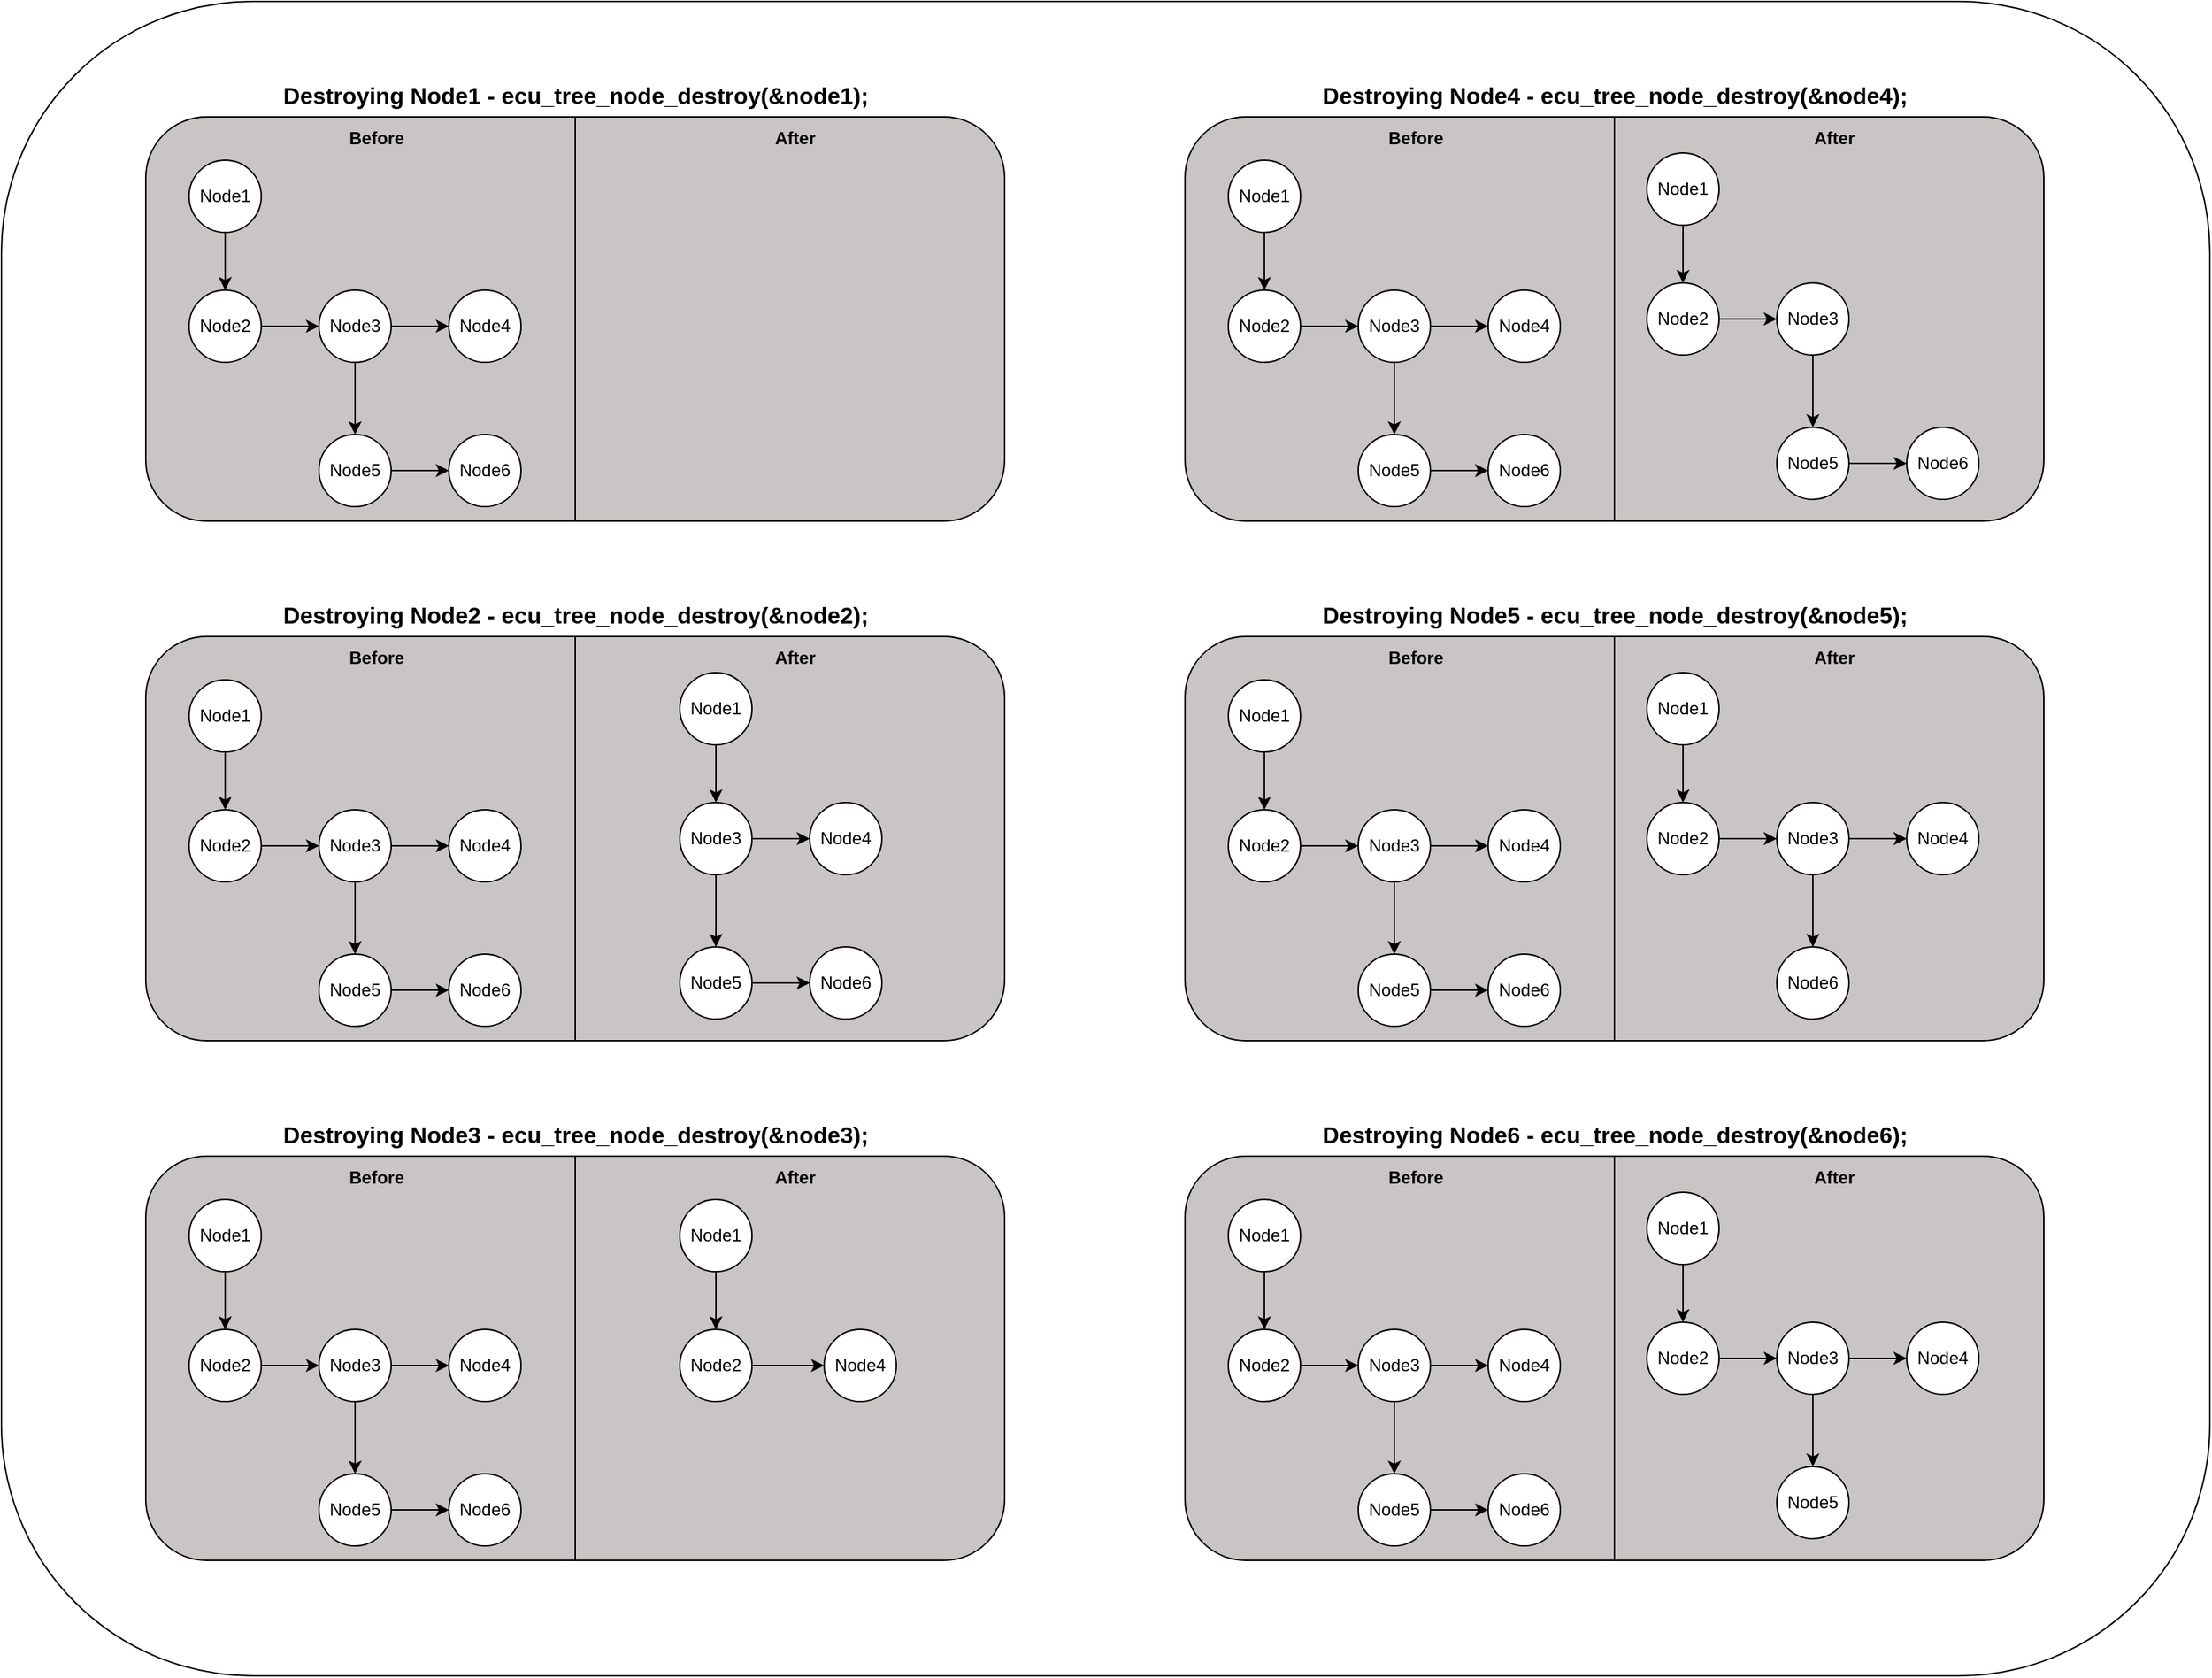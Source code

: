 <mxfile version="21.1.2" type="device" pages="3">
  <diagram name="tree-ecu-tree-node-destroy" id="ijCujnGtGSSMGPStKjNU">
    <mxGraphModel dx="3415" dy="3170" grid="1" gridSize="10" guides="1" tooltips="1" connect="1" arrows="1" fold="1" page="1" pageScale="1" pageWidth="850" pageHeight="1100" math="0" shadow="0">
      <root>
        <mxCell id="0" />
        <mxCell id="1" parent="0" />
        <mxCell id="5zS1qZb8bQbHz2vx4sYe-193" value="" style="rounded=1;whiteSpace=wrap;html=1;" vertex="1" parent="1">
          <mxGeometry x="100" y="-560" width="1530" height="1160" as="geometry" />
        </mxCell>
        <mxCell id="5zS1qZb8bQbHz2vx4sYe-12" value="" style="rounded=1;whiteSpace=wrap;html=1;fillColor=#c9c5c5;" vertex="1" parent="1">
          <mxGeometry x="200" y="240" width="595" height="280" as="geometry" />
        </mxCell>
        <mxCell id="5zS1qZb8bQbHz2vx4sYe-16" style="edgeStyle=orthogonalEdgeStyle;rounded=0;orthogonalLoop=1;jettySize=auto;html=1;exitX=0.5;exitY=1;exitDx=0;exitDy=0;" edge="1" parent="1" source="5zS1qZb8bQbHz2vx4sYe-1" target="5zS1qZb8bQbHz2vx4sYe-2">
          <mxGeometry relative="1" as="geometry" />
        </mxCell>
        <mxCell id="5zS1qZb8bQbHz2vx4sYe-1" value="Node1" style="ellipse;whiteSpace=wrap;html=1;aspect=fixed;" vertex="1" parent="1">
          <mxGeometry x="230" y="270" width="50" height="50" as="geometry" />
        </mxCell>
        <mxCell id="5zS1qZb8bQbHz2vx4sYe-17" style="edgeStyle=orthogonalEdgeStyle;rounded=0;orthogonalLoop=1;jettySize=auto;html=1;exitX=1;exitY=0.5;exitDx=0;exitDy=0;" edge="1" parent="1" source="5zS1qZb8bQbHz2vx4sYe-2" target="5zS1qZb8bQbHz2vx4sYe-5">
          <mxGeometry relative="1" as="geometry" />
        </mxCell>
        <mxCell id="5zS1qZb8bQbHz2vx4sYe-2" value="Node2" style="ellipse;whiteSpace=wrap;html=1;aspect=fixed;" vertex="1" parent="1">
          <mxGeometry x="230" y="360" width="50" height="50" as="geometry" />
        </mxCell>
        <mxCell id="5zS1qZb8bQbHz2vx4sYe-18" style="edgeStyle=orthogonalEdgeStyle;rounded=0;orthogonalLoop=1;jettySize=auto;html=1;exitX=1;exitY=0.5;exitDx=0;exitDy=0;" edge="1" parent="1" source="5zS1qZb8bQbHz2vx4sYe-5" target="5zS1qZb8bQbHz2vx4sYe-6">
          <mxGeometry relative="1" as="geometry" />
        </mxCell>
        <mxCell id="5zS1qZb8bQbHz2vx4sYe-19" style="edgeStyle=orthogonalEdgeStyle;rounded=0;orthogonalLoop=1;jettySize=auto;html=1;exitX=0.5;exitY=1;exitDx=0;exitDy=0;" edge="1" parent="1" source="5zS1qZb8bQbHz2vx4sYe-5" target="5zS1qZb8bQbHz2vx4sYe-7">
          <mxGeometry relative="1" as="geometry" />
        </mxCell>
        <mxCell id="5zS1qZb8bQbHz2vx4sYe-5" value="Node3" style="ellipse;whiteSpace=wrap;html=1;aspect=fixed;" vertex="1" parent="1">
          <mxGeometry x="320" y="360" width="50" height="50" as="geometry" />
        </mxCell>
        <mxCell id="5zS1qZb8bQbHz2vx4sYe-6" value="Node4" style="ellipse;whiteSpace=wrap;html=1;aspect=fixed;" vertex="1" parent="1">
          <mxGeometry x="410" y="360" width="50" height="50" as="geometry" />
        </mxCell>
        <mxCell id="5zS1qZb8bQbHz2vx4sYe-20" style="edgeStyle=orthogonalEdgeStyle;rounded=0;orthogonalLoop=1;jettySize=auto;html=1;exitX=1;exitY=0.5;exitDx=0;exitDy=0;" edge="1" parent="1" source="5zS1qZb8bQbHz2vx4sYe-7" target="5zS1qZb8bQbHz2vx4sYe-8">
          <mxGeometry relative="1" as="geometry" />
        </mxCell>
        <mxCell id="5zS1qZb8bQbHz2vx4sYe-7" value="Node5" style="ellipse;whiteSpace=wrap;html=1;aspect=fixed;" vertex="1" parent="1">
          <mxGeometry x="320" y="460" width="50" height="50" as="geometry" />
        </mxCell>
        <mxCell id="5zS1qZb8bQbHz2vx4sYe-8" value="Node6" style="ellipse;whiteSpace=wrap;html=1;aspect=fixed;" vertex="1" parent="1">
          <mxGeometry x="410" y="460" width="50" height="50" as="geometry" />
        </mxCell>
        <mxCell id="5zS1qZb8bQbHz2vx4sYe-9" value="&lt;b&gt;&lt;font style=&quot;font-size: 16px;&quot;&gt;Destroying Node3 - ecu_tree_node_destroy(&amp;amp;node3);&lt;/font&gt;&lt;/b&gt;" style="text;html=1;strokeColor=none;fillColor=none;align=center;verticalAlign=middle;whiteSpace=wrap;rounded=0;" vertex="1" parent="1">
          <mxGeometry x="267.5" y="210" width="460" height="30" as="geometry" />
        </mxCell>
        <mxCell id="5zS1qZb8bQbHz2vx4sYe-13" value="" style="endArrow=none;html=1;rounded=0;exitX=0.5;exitY=1;exitDx=0;exitDy=0;entryX=0.5;entryY=0;entryDx=0;entryDy=0;" edge="1" parent="1" source="5zS1qZb8bQbHz2vx4sYe-12" target="5zS1qZb8bQbHz2vx4sYe-12">
          <mxGeometry width="50" height="50" relative="1" as="geometry">
            <mxPoint x="540" y="290" as="sourcePoint" />
            <mxPoint x="490" y="200" as="targetPoint" />
          </mxGeometry>
        </mxCell>
        <mxCell id="5zS1qZb8bQbHz2vx4sYe-14" value="&lt;b&gt;Before&lt;/b&gt;" style="text;html=1;strokeColor=none;fillColor=none;align=center;verticalAlign=middle;whiteSpace=wrap;rounded=0;" vertex="1" parent="1">
          <mxGeometry x="330" y="240" width="60" height="30" as="geometry" />
        </mxCell>
        <mxCell id="5zS1qZb8bQbHz2vx4sYe-15" value="&lt;b&gt;After&lt;/b&gt;" style="text;html=1;strokeColor=none;fillColor=none;align=center;verticalAlign=middle;whiteSpace=wrap;rounded=0;" vertex="1" parent="1">
          <mxGeometry x="620" y="240" width="60" height="30" as="geometry" />
        </mxCell>
        <mxCell id="5zS1qZb8bQbHz2vx4sYe-21" style="edgeStyle=orthogonalEdgeStyle;rounded=0;orthogonalLoop=1;jettySize=auto;html=1;exitX=0.5;exitY=1;exitDx=0;exitDy=0;" edge="1" parent="1" source="5zS1qZb8bQbHz2vx4sYe-22" target="5zS1qZb8bQbHz2vx4sYe-24">
          <mxGeometry relative="1" as="geometry" />
        </mxCell>
        <mxCell id="5zS1qZb8bQbHz2vx4sYe-22" value="Node1" style="ellipse;whiteSpace=wrap;html=1;aspect=fixed;" vertex="1" parent="1">
          <mxGeometry x="570" y="270" width="50" height="50" as="geometry" />
        </mxCell>
        <mxCell id="5zS1qZb8bQbHz2vx4sYe-24" value="Node2" style="ellipse;whiteSpace=wrap;html=1;aspect=fixed;" vertex="1" parent="1">
          <mxGeometry x="570" y="360" width="50" height="50" as="geometry" />
        </mxCell>
        <mxCell id="5zS1qZb8bQbHz2vx4sYe-25" style="edgeStyle=orthogonalEdgeStyle;rounded=0;orthogonalLoop=1;jettySize=auto;html=1;exitX=1;exitY=0.5;exitDx=0;exitDy=0;" edge="1" parent="1" source="5zS1qZb8bQbHz2vx4sYe-24" target="5zS1qZb8bQbHz2vx4sYe-28">
          <mxGeometry relative="1" as="geometry">
            <mxPoint x="630.0" y="385.0" as="sourcePoint" />
          </mxGeometry>
        </mxCell>
        <mxCell id="5zS1qZb8bQbHz2vx4sYe-28" value="Node4" style="ellipse;whiteSpace=wrap;html=1;aspect=fixed;" vertex="1" parent="1">
          <mxGeometry x="670" y="360" width="50" height="50" as="geometry" />
        </mxCell>
        <mxCell id="5zS1qZb8bQbHz2vx4sYe-32" value="" style="rounded=1;whiteSpace=wrap;html=1;fillColor=#c9c5c5;" vertex="1" parent="1">
          <mxGeometry x="200" y="-120" width="595" height="280" as="geometry" />
        </mxCell>
        <mxCell id="5zS1qZb8bQbHz2vx4sYe-33" style="edgeStyle=orthogonalEdgeStyle;rounded=0;orthogonalLoop=1;jettySize=auto;html=1;exitX=0.5;exitY=1;exitDx=0;exitDy=0;" edge="1" parent="1" source="5zS1qZb8bQbHz2vx4sYe-34" target="5zS1qZb8bQbHz2vx4sYe-36">
          <mxGeometry relative="1" as="geometry" />
        </mxCell>
        <mxCell id="5zS1qZb8bQbHz2vx4sYe-34" value="Node1" style="ellipse;whiteSpace=wrap;html=1;aspect=fixed;" vertex="1" parent="1">
          <mxGeometry x="230" y="-90" width="50" height="50" as="geometry" />
        </mxCell>
        <mxCell id="5zS1qZb8bQbHz2vx4sYe-35" style="edgeStyle=orthogonalEdgeStyle;rounded=0;orthogonalLoop=1;jettySize=auto;html=1;exitX=1;exitY=0.5;exitDx=0;exitDy=0;" edge="1" parent="1" source="5zS1qZb8bQbHz2vx4sYe-36" target="5zS1qZb8bQbHz2vx4sYe-39">
          <mxGeometry relative="1" as="geometry" />
        </mxCell>
        <mxCell id="5zS1qZb8bQbHz2vx4sYe-36" value="Node2" style="ellipse;whiteSpace=wrap;html=1;aspect=fixed;" vertex="1" parent="1">
          <mxGeometry x="230" width="50" height="50" as="geometry" />
        </mxCell>
        <mxCell id="5zS1qZb8bQbHz2vx4sYe-37" style="edgeStyle=orthogonalEdgeStyle;rounded=0;orthogonalLoop=1;jettySize=auto;html=1;exitX=1;exitY=0.5;exitDx=0;exitDy=0;" edge="1" parent="1" source="5zS1qZb8bQbHz2vx4sYe-39" target="5zS1qZb8bQbHz2vx4sYe-40">
          <mxGeometry relative="1" as="geometry" />
        </mxCell>
        <mxCell id="5zS1qZb8bQbHz2vx4sYe-38" style="edgeStyle=orthogonalEdgeStyle;rounded=0;orthogonalLoop=1;jettySize=auto;html=1;exitX=0.5;exitY=1;exitDx=0;exitDy=0;" edge="1" parent="1" source="5zS1qZb8bQbHz2vx4sYe-39" target="5zS1qZb8bQbHz2vx4sYe-42">
          <mxGeometry relative="1" as="geometry" />
        </mxCell>
        <mxCell id="5zS1qZb8bQbHz2vx4sYe-39" value="Node3" style="ellipse;whiteSpace=wrap;html=1;aspect=fixed;" vertex="1" parent="1">
          <mxGeometry x="320" width="50" height="50" as="geometry" />
        </mxCell>
        <mxCell id="5zS1qZb8bQbHz2vx4sYe-40" value="Node4" style="ellipse;whiteSpace=wrap;html=1;aspect=fixed;" vertex="1" parent="1">
          <mxGeometry x="410" width="50" height="50" as="geometry" />
        </mxCell>
        <mxCell id="5zS1qZb8bQbHz2vx4sYe-41" style="edgeStyle=orthogonalEdgeStyle;rounded=0;orthogonalLoop=1;jettySize=auto;html=1;exitX=1;exitY=0.5;exitDx=0;exitDy=0;" edge="1" parent="1" source="5zS1qZb8bQbHz2vx4sYe-42" target="5zS1qZb8bQbHz2vx4sYe-43">
          <mxGeometry relative="1" as="geometry" />
        </mxCell>
        <mxCell id="5zS1qZb8bQbHz2vx4sYe-42" value="Node5" style="ellipse;whiteSpace=wrap;html=1;aspect=fixed;" vertex="1" parent="1">
          <mxGeometry x="320" y="100" width="50" height="50" as="geometry" />
        </mxCell>
        <mxCell id="5zS1qZb8bQbHz2vx4sYe-43" value="Node6" style="ellipse;whiteSpace=wrap;html=1;aspect=fixed;" vertex="1" parent="1">
          <mxGeometry x="410" y="100" width="50" height="50" as="geometry" />
        </mxCell>
        <mxCell id="5zS1qZb8bQbHz2vx4sYe-44" value="&lt;b&gt;&lt;font style=&quot;font-size: 16px;&quot;&gt;Destroying Node2 - ecu_tree_node_destroy(&amp;amp;node2);&lt;/font&gt;&lt;/b&gt;" style="text;html=1;strokeColor=none;fillColor=none;align=center;verticalAlign=middle;whiteSpace=wrap;rounded=0;" vertex="1" parent="1">
          <mxGeometry x="267.5" y="-150" width="460" height="30" as="geometry" />
        </mxCell>
        <mxCell id="5zS1qZb8bQbHz2vx4sYe-45" value="" style="endArrow=none;html=1;rounded=0;exitX=0.5;exitY=1;exitDx=0;exitDy=0;entryX=0.5;entryY=0;entryDx=0;entryDy=0;" edge="1" parent="1" source="5zS1qZb8bQbHz2vx4sYe-32" target="5zS1qZb8bQbHz2vx4sYe-32">
          <mxGeometry width="50" height="50" relative="1" as="geometry">
            <mxPoint x="540" y="-70" as="sourcePoint" />
            <mxPoint x="490" y="-160" as="targetPoint" />
          </mxGeometry>
        </mxCell>
        <mxCell id="5zS1qZb8bQbHz2vx4sYe-46" value="&lt;b&gt;Before&lt;/b&gt;" style="text;html=1;strokeColor=none;fillColor=none;align=center;verticalAlign=middle;whiteSpace=wrap;rounded=0;" vertex="1" parent="1">
          <mxGeometry x="330" y="-120" width="60" height="30" as="geometry" />
        </mxCell>
        <mxCell id="5zS1qZb8bQbHz2vx4sYe-47" value="&lt;b&gt;After&lt;/b&gt;" style="text;html=1;strokeColor=none;fillColor=none;align=center;verticalAlign=middle;whiteSpace=wrap;rounded=0;" vertex="1" parent="1">
          <mxGeometry x="620" y="-120" width="60" height="30" as="geometry" />
        </mxCell>
        <mxCell id="5zS1qZb8bQbHz2vx4sYe-53" style="edgeStyle=orthogonalEdgeStyle;rounded=0;orthogonalLoop=1;jettySize=auto;html=1;exitX=0.5;exitY=1;exitDx=0;exitDy=0;" edge="1" parent="1" source="5zS1qZb8bQbHz2vx4sYe-54" target="5zS1qZb8bQbHz2vx4sYe-59">
          <mxGeometry relative="1" as="geometry">
            <mxPoint x="595" y="-5" as="targetPoint" />
          </mxGeometry>
        </mxCell>
        <mxCell id="5zS1qZb8bQbHz2vx4sYe-54" value="Node1" style="ellipse;whiteSpace=wrap;html=1;aspect=fixed;" vertex="1" parent="1">
          <mxGeometry x="570" y="-95" width="50" height="50" as="geometry" />
        </mxCell>
        <mxCell id="5zS1qZb8bQbHz2vx4sYe-57" style="edgeStyle=orthogonalEdgeStyle;rounded=0;orthogonalLoop=1;jettySize=auto;html=1;exitX=1;exitY=0.5;exitDx=0;exitDy=0;" edge="1" parent="1" source="5zS1qZb8bQbHz2vx4sYe-59" target="5zS1qZb8bQbHz2vx4sYe-60">
          <mxGeometry relative="1" as="geometry" />
        </mxCell>
        <mxCell id="5zS1qZb8bQbHz2vx4sYe-58" style="edgeStyle=orthogonalEdgeStyle;rounded=0;orthogonalLoop=1;jettySize=auto;html=1;exitX=0.5;exitY=1;exitDx=0;exitDy=0;" edge="1" parent="1" source="5zS1qZb8bQbHz2vx4sYe-59" target="5zS1qZb8bQbHz2vx4sYe-62">
          <mxGeometry relative="1" as="geometry" />
        </mxCell>
        <mxCell id="5zS1qZb8bQbHz2vx4sYe-59" value="Node3" style="ellipse;whiteSpace=wrap;html=1;aspect=fixed;" vertex="1" parent="1">
          <mxGeometry x="570" y="-5" width="50" height="50" as="geometry" />
        </mxCell>
        <mxCell id="5zS1qZb8bQbHz2vx4sYe-60" value="Node4" style="ellipse;whiteSpace=wrap;html=1;aspect=fixed;" vertex="1" parent="1">
          <mxGeometry x="660" y="-5" width="50" height="50" as="geometry" />
        </mxCell>
        <mxCell id="5zS1qZb8bQbHz2vx4sYe-61" style="edgeStyle=orthogonalEdgeStyle;rounded=0;orthogonalLoop=1;jettySize=auto;html=1;exitX=1;exitY=0.5;exitDx=0;exitDy=0;" edge="1" parent="1" source="5zS1qZb8bQbHz2vx4sYe-62" target="5zS1qZb8bQbHz2vx4sYe-63">
          <mxGeometry relative="1" as="geometry" />
        </mxCell>
        <mxCell id="5zS1qZb8bQbHz2vx4sYe-62" value="Node5" style="ellipse;whiteSpace=wrap;html=1;aspect=fixed;" vertex="1" parent="1">
          <mxGeometry x="570" y="95" width="50" height="50" as="geometry" />
        </mxCell>
        <mxCell id="5zS1qZb8bQbHz2vx4sYe-63" value="Node6" style="ellipse;whiteSpace=wrap;html=1;aspect=fixed;" vertex="1" parent="1">
          <mxGeometry x="660" y="95" width="50" height="50" as="geometry" />
        </mxCell>
        <mxCell id="5zS1qZb8bQbHz2vx4sYe-64" value="" style="rounded=1;whiteSpace=wrap;html=1;fillColor=#c9c5c5;" vertex="1" parent="1">
          <mxGeometry x="920" y="-480" width="595" height="280" as="geometry" />
        </mxCell>
        <mxCell id="5zS1qZb8bQbHz2vx4sYe-65" style="edgeStyle=orthogonalEdgeStyle;rounded=0;orthogonalLoop=1;jettySize=auto;html=1;exitX=0.5;exitY=1;exitDx=0;exitDy=0;" edge="1" parent="1" source="5zS1qZb8bQbHz2vx4sYe-66" target="5zS1qZb8bQbHz2vx4sYe-68">
          <mxGeometry relative="1" as="geometry" />
        </mxCell>
        <mxCell id="5zS1qZb8bQbHz2vx4sYe-66" value="Node1" style="ellipse;whiteSpace=wrap;html=1;aspect=fixed;" vertex="1" parent="1">
          <mxGeometry x="950" y="-450" width="50" height="50" as="geometry" />
        </mxCell>
        <mxCell id="5zS1qZb8bQbHz2vx4sYe-67" style="edgeStyle=orthogonalEdgeStyle;rounded=0;orthogonalLoop=1;jettySize=auto;html=1;exitX=1;exitY=0.5;exitDx=0;exitDy=0;" edge="1" parent="1" source="5zS1qZb8bQbHz2vx4sYe-68" target="5zS1qZb8bQbHz2vx4sYe-71">
          <mxGeometry relative="1" as="geometry" />
        </mxCell>
        <mxCell id="5zS1qZb8bQbHz2vx4sYe-68" value="Node2" style="ellipse;whiteSpace=wrap;html=1;aspect=fixed;" vertex="1" parent="1">
          <mxGeometry x="950" y="-360" width="50" height="50" as="geometry" />
        </mxCell>
        <mxCell id="5zS1qZb8bQbHz2vx4sYe-69" style="edgeStyle=orthogonalEdgeStyle;rounded=0;orthogonalLoop=1;jettySize=auto;html=1;exitX=1;exitY=0.5;exitDx=0;exitDy=0;" edge="1" parent="1" source="5zS1qZb8bQbHz2vx4sYe-71" target="5zS1qZb8bQbHz2vx4sYe-72">
          <mxGeometry relative="1" as="geometry" />
        </mxCell>
        <mxCell id="5zS1qZb8bQbHz2vx4sYe-70" style="edgeStyle=orthogonalEdgeStyle;rounded=0;orthogonalLoop=1;jettySize=auto;html=1;exitX=0.5;exitY=1;exitDx=0;exitDy=0;" edge="1" parent="1" source="5zS1qZb8bQbHz2vx4sYe-71" target="5zS1qZb8bQbHz2vx4sYe-74">
          <mxGeometry relative="1" as="geometry" />
        </mxCell>
        <mxCell id="5zS1qZb8bQbHz2vx4sYe-71" value="Node3" style="ellipse;whiteSpace=wrap;html=1;aspect=fixed;" vertex="1" parent="1">
          <mxGeometry x="1040" y="-360" width="50" height="50" as="geometry" />
        </mxCell>
        <mxCell id="5zS1qZb8bQbHz2vx4sYe-72" value="Node4" style="ellipse;whiteSpace=wrap;html=1;aspect=fixed;" vertex="1" parent="1">
          <mxGeometry x="1130" y="-360" width="50" height="50" as="geometry" />
        </mxCell>
        <mxCell id="5zS1qZb8bQbHz2vx4sYe-73" style="edgeStyle=orthogonalEdgeStyle;rounded=0;orthogonalLoop=1;jettySize=auto;html=1;exitX=1;exitY=0.5;exitDx=0;exitDy=0;" edge="1" parent="1" source="5zS1qZb8bQbHz2vx4sYe-74" target="5zS1qZb8bQbHz2vx4sYe-75">
          <mxGeometry relative="1" as="geometry" />
        </mxCell>
        <mxCell id="5zS1qZb8bQbHz2vx4sYe-74" value="Node5" style="ellipse;whiteSpace=wrap;html=1;aspect=fixed;" vertex="1" parent="1">
          <mxGeometry x="1040" y="-260" width="50" height="50" as="geometry" />
        </mxCell>
        <mxCell id="5zS1qZb8bQbHz2vx4sYe-75" value="Node6" style="ellipse;whiteSpace=wrap;html=1;aspect=fixed;" vertex="1" parent="1">
          <mxGeometry x="1130" y="-260" width="50" height="50" as="geometry" />
        </mxCell>
        <mxCell id="5zS1qZb8bQbHz2vx4sYe-76" value="&lt;b&gt;&lt;font style=&quot;font-size: 16px;&quot;&gt;Destroying Node4 - ecu_tree_node_destroy(&amp;amp;node4);&lt;/font&gt;&lt;/b&gt;" style="text;html=1;strokeColor=none;fillColor=none;align=center;verticalAlign=middle;whiteSpace=wrap;rounded=0;" vertex="1" parent="1">
          <mxGeometry x="987.5" y="-510" width="460" height="30" as="geometry" />
        </mxCell>
        <mxCell id="5zS1qZb8bQbHz2vx4sYe-77" value="" style="endArrow=none;html=1;rounded=0;exitX=0.5;exitY=1;exitDx=0;exitDy=0;entryX=0.5;entryY=0;entryDx=0;entryDy=0;" edge="1" parent="1" source="5zS1qZb8bQbHz2vx4sYe-64" target="5zS1qZb8bQbHz2vx4sYe-64">
          <mxGeometry width="50" height="50" relative="1" as="geometry">
            <mxPoint x="1260" y="-430" as="sourcePoint" />
            <mxPoint x="1210" y="-520" as="targetPoint" />
          </mxGeometry>
        </mxCell>
        <mxCell id="5zS1qZb8bQbHz2vx4sYe-78" value="&lt;b&gt;Before&lt;/b&gt;" style="text;html=1;strokeColor=none;fillColor=none;align=center;verticalAlign=middle;whiteSpace=wrap;rounded=0;" vertex="1" parent="1">
          <mxGeometry x="1050" y="-480" width="60" height="30" as="geometry" />
        </mxCell>
        <mxCell id="5zS1qZb8bQbHz2vx4sYe-79" value="&lt;b&gt;After&lt;/b&gt;" style="text;html=1;strokeColor=none;fillColor=none;align=center;verticalAlign=middle;whiteSpace=wrap;rounded=0;" vertex="1" parent="1">
          <mxGeometry x="1340" y="-480" width="60" height="30" as="geometry" />
        </mxCell>
        <mxCell id="5zS1qZb8bQbHz2vx4sYe-96" style="edgeStyle=orthogonalEdgeStyle;rounded=0;orthogonalLoop=1;jettySize=auto;html=1;exitX=0.5;exitY=1;exitDx=0;exitDy=0;" edge="1" parent="1" source="5zS1qZb8bQbHz2vx4sYe-97" target="5zS1qZb8bQbHz2vx4sYe-99">
          <mxGeometry relative="1" as="geometry" />
        </mxCell>
        <mxCell id="5zS1qZb8bQbHz2vx4sYe-97" value="Node1" style="ellipse;whiteSpace=wrap;html=1;aspect=fixed;" vertex="1" parent="1">
          <mxGeometry x="1240" y="-455" width="50" height="50" as="geometry" />
        </mxCell>
        <mxCell id="5zS1qZb8bQbHz2vx4sYe-98" style="edgeStyle=orthogonalEdgeStyle;rounded=0;orthogonalLoop=1;jettySize=auto;html=1;exitX=1;exitY=0.5;exitDx=0;exitDy=0;" edge="1" parent="1" source="5zS1qZb8bQbHz2vx4sYe-99" target="5zS1qZb8bQbHz2vx4sYe-102">
          <mxGeometry relative="1" as="geometry" />
        </mxCell>
        <mxCell id="5zS1qZb8bQbHz2vx4sYe-99" value="Node2" style="ellipse;whiteSpace=wrap;html=1;aspect=fixed;" vertex="1" parent="1">
          <mxGeometry x="1240" y="-365" width="50" height="50" as="geometry" />
        </mxCell>
        <mxCell id="5zS1qZb8bQbHz2vx4sYe-101" style="edgeStyle=orthogonalEdgeStyle;rounded=0;orthogonalLoop=1;jettySize=auto;html=1;exitX=0.5;exitY=1;exitDx=0;exitDy=0;" edge="1" parent="1" source="5zS1qZb8bQbHz2vx4sYe-102" target="5zS1qZb8bQbHz2vx4sYe-105">
          <mxGeometry relative="1" as="geometry" />
        </mxCell>
        <mxCell id="5zS1qZb8bQbHz2vx4sYe-102" value="Node3" style="ellipse;whiteSpace=wrap;html=1;aspect=fixed;" vertex="1" parent="1">
          <mxGeometry x="1330" y="-365" width="50" height="50" as="geometry" />
        </mxCell>
        <mxCell id="5zS1qZb8bQbHz2vx4sYe-104" style="edgeStyle=orthogonalEdgeStyle;rounded=0;orthogonalLoop=1;jettySize=auto;html=1;exitX=1;exitY=0.5;exitDx=0;exitDy=0;" edge="1" parent="1" source="5zS1qZb8bQbHz2vx4sYe-105" target="5zS1qZb8bQbHz2vx4sYe-106">
          <mxGeometry relative="1" as="geometry" />
        </mxCell>
        <mxCell id="5zS1qZb8bQbHz2vx4sYe-105" value="Node5" style="ellipse;whiteSpace=wrap;html=1;aspect=fixed;" vertex="1" parent="1">
          <mxGeometry x="1330" y="-265" width="50" height="50" as="geometry" />
        </mxCell>
        <mxCell id="5zS1qZb8bQbHz2vx4sYe-106" value="Node6" style="ellipse;whiteSpace=wrap;html=1;aspect=fixed;" vertex="1" parent="1">
          <mxGeometry x="1420" y="-265" width="50" height="50" as="geometry" />
        </mxCell>
        <mxCell id="5zS1qZb8bQbHz2vx4sYe-107" value="" style="rounded=1;whiteSpace=wrap;html=1;fillColor=#c9c5c5;" vertex="1" parent="1">
          <mxGeometry x="200" y="-480" width="595" height="280" as="geometry" />
        </mxCell>
        <mxCell id="5zS1qZb8bQbHz2vx4sYe-108" style="edgeStyle=orthogonalEdgeStyle;rounded=0;orthogonalLoop=1;jettySize=auto;html=1;exitX=0.5;exitY=1;exitDx=0;exitDy=0;" edge="1" parent="1" source="5zS1qZb8bQbHz2vx4sYe-109" target="5zS1qZb8bQbHz2vx4sYe-111">
          <mxGeometry relative="1" as="geometry" />
        </mxCell>
        <mxCell id="5zS1qZb8bQbHz2vx4sYe-109" value="Node1" style="ellipse;whiteSpace=wrap;html=1;aspect=fixed;" vertex="1" parent="1">
          <mxGeometry x="230" y="-450" width="50" height="50" as="geometry" />
        </mxCell>
        <mxCell id="5zS1qZb8bQbHz2vx4sYe-110" style="edgeStyle=orthogonalEdgeStyle;rounded=0;orthogonalLoop=1;jettySize=auto;html=1;exitX=1;exitY=0.5;exitDx=0;exitDy=0;" edge="1" parent="1" source="5zS1qZb8bQbHz2vx4sYe-111" target="5zS1qZb8bQbHz2vx4sYe-114">
          <mxGeometry relative="1" as="geometry" />
        </mxCell>
        <mxCell id="5zS1qZb8bQbHz2vx4sYe-111" value="Node2" style="ellipse;whiteSpace=wrap;html=1;aspect=fixed;" vertex="1" parent="1">
          <mxGeometry x="230" y="-360" width="50" height="50" as="geometry" />
        </mxCell>
        <mxCell id="5zS1qZb8bQbHz2vx4sYe-112" style="edgeStyle=orthogonalEdgeStyle;rounded=0;orthogonalLoop=1;jettySize=auto;html=1;exitX=1;exitY=0.5;exitDx=0;exitDy=0;" edge="1" parent="1" source="5zS1qZb8bQbHz2vx4sYe-114" target="5zS1qZb8bQbHz2vx4sYe-115">
          <mxGeometry relative="1" as="geometry" />
        </mxCell>
        <mxCell id="5zS1qZb8bQbHz2vx4sYe-113" style="edgeStyle=orthogonalEdgeStyle;rounded=0;orthogonalLoop=1;jettySize=auto;html=1;exitX=0.5;exitY=1;exitDx=0;exitDy=0;" edge="1" parent="1" source="5zS1qZb8bQbHz2vx4sYe-114" target="5zS1qZb8bQbHz2vx4sYe-117">
          <mxGeometry relative="1" as="geometry" />
        </mxCell>
        <mxCell id="5zS1qZb8bQbHz2vx4sYe-114" value="Node3" style="ellipse;whiteSpace=wrap;html=1;aspect=fixed;" vertex="1" parent="1">
          <mxGeometry x="320" y="-360" width="50" height="50" as="geometry" />
        </mxCell>
        <mxCell id="5zS1qZb8bQbHz2vx4sYe-115" value="Node4" style="ellipse;whiteSpace=wrap;html=1;aspect=fixed;" vertex="1" parent="1">
          <mxGeometry x="410" y="-360" width="50" height="50" as="geometry" />
        </mxCell>
        <mxCell id="5zS1qZb8bQbHz2vx4sYe-116" style="edgeStyle=orthogonalEdgeStyle;rounded=0;orthogonalLoop=1;jettySize=auto;html=1;exitX=1;exitY=0.5;exitDx=0;exitDy=0;" edge="1" parent="1" source="5zS1qZb8bQbHz2vx4sYe-117" target="5zS1qZb8bQbHz2vx4sYe-118">
          <mxGeometry relative="1" as="geometry" />
        </mxCell>
        <mxCell id="5zS1qZb8bQbHz2vx4sYe-117" value="Node5" style="ellipse;whiteSpace=wrap;html=1;aspect=fixed;" vertex="1" parent="1">
          <mxGeometry x="320" y="-260" width="50" height="50" as="geometry" />
        </mxCell>
        <mxCell id="5zS1qZb8bQbHz2vx4sYe-118" value="Node6" style="ellipse;whiteSpace=wrap;html=1;aspect=fixed;" vertex="1" parent="1">
          <mxGeometry x="410" y="-260" width="50" height="50" as="geometry" />
        </mxCell>
        <mxCell id="5zS1qZb8bQbHz2vx4sYe-119" value="&lt;b&gt;&lt;font style=&quot;font-size: 16px;&quot;&gt;Destroying Node1 - ecu_tree_node_destroy(&amp;amp;node1);&lt;/font&gt;&lt;/b&gt;" style="text;html=1;strokeColor=none;fillColor=none;align=center;verticalAlign=middle;whiteSpace=wrap;rounded=0;" vertex="1" parent="1">
          <mxGeometry x="267.5" y="-510" width="460" height="30" as="geometry" />
        </mxCell>
        <mxCell id="5zS1qZb8bQbHz2vx4sYe-120" value="" style="endArrow=none;html=1;rounded=0;exitX=0.5;exitY=1;exitDx=0;exitDy=0;entryX=0.5;entryY=0;entryDx=0;entryDy=0;" edge="1" parent="1" source="5zS1qZb8bQbHz2vx4sYe-107" target="5zS1qZb8bQbHz2vx4sYe-107">
          <mxGeometry width="50" height="50" relative="1" as="geometry">
            <mxPoint x="540" y="-430" as="sourcePoint" />
            <mxPoint x="490" y="-520" as="targetPoint" />
          </mxGeometry>
        </mxCell>
        <mxCell id="5zS1qZb8bQbHz2vx4sYe-121" value="&lt;b&gt;Before&lt;/b&gt;" style="text;html=1;strokeColor=none;fillColor=none;align=center;verticalAlign=middle;whiteSpace=wrap;rounded=0;" vertex="1" parent="1">
          <mxGeometry x="330" y="-480" width="60" height="30" as="geometry" />
        </mxCell>
        <mxCell id="5zS1qZb8bQbHz2vx4sYe-122" value="&lt;b&gt;After&lt;/b&gt;" style="text;html=1;strokeColor=none;fillColor=none;align=center;verticalAlign=middle;whiteSpace=wrap;rounded=0;" vertex="1" parent="1">
          <mxGeometry x="620" y="-480" width="60" height="30" as="geometry" />
        </mxCell>
        <mxCell id="5zS1qZb8bQbHz2vx4sYe-132" value="" style="rounded=1;whiteSpace=wrap;html=1;fillColor=#c9c5c5;" vertex="1" parent="1">
          <mxGeometry x="920" y="-120" width="595" height="280" as="geometry" />
        </mxCell>
        <mxCell id="5zS1qZb8bQbHz2vx4sYe-133" style="edgeStyle=orthogonalEdgeStyle;rounded=0;orthogonalLoop=1;jettySize=auto;html=1;exitX=0.5;exitY=1;exitDx=0;exitDy=0;" edge="1" parent="1" source="5zS1qZb8bQbHz2vx4sYe-134" target="5zS1qZb8bQbHz2vx4sYe-136">
          <mxGeometry relative="1" as="geometry" />
        </mxCell>
        <mxCell id="5zS1qZb8bQbHz2vx4sYe-134" value="Node1" style="ellipse;whiteSpace=wrap;html=1;aspect=fixed;" vertex="1" parent="1">
          <mxGeometry x="950" y="-90" width="50" height="50" as="geometry" />
        </mxCell>
        <mxCell id="5zS1qZb8bQbHz2vx4sYe-135" style="edgeStyle=orthogonalEdgeStyle;rounded=0;orthogonalLoop=1;jettySize=auto;html=1;exitX=1;exitY=0.5;exitDx=0;exitDy=0;" edge="1" parent="1" source="5zS1qZb8bQbHz2vx4sYe-136" target="5zS1qZb8bQbHz2vx4sYe-139">
          <mxGeometry relative="1" as="geometry" />
        </mxCell>
        <mxCell id="5zS1qZb8bQbHz2vx4sYe-136" value="Node2" style="ellipse;whiteSpace=wrap;html=1;aspect=fixed;" vertex="1" parent="1">
          <mxGeometry x="950" width="50" height="50" as="geometry" />
        </mxCell>
        <mxCell id="5zS1qZb8bQbHz2vx4sYe-137" style="edgeStyle=orthogonalEdgeStyle;rounded=0;orthogonalLoop=1;jettySize=auto;html=1;exitX=1;exitY=0.5;exitDx=0;exitDy=0;" edge="1" parent="1" source="5zS1qZb8bQbHz2vx4sYe-139" target="5zS1qZb8bQbHz2vx4sYe-140">
          <mxGeometry relative="1" as="geometry" />
        </mxCell>
        <mxCell id="5zS1qZb8bQbHz2vx4sYe-138" style="edgeStyle=orthogonalEdgeStyle;rounded=0;orthogonalLoop=1;jettySize=auto;html=1;exitX=0.5;exitY=1;exitDx=0;exitDy=0;" edge="1" parent="1" source="5zS1qZb8bQbHz2vx4sYe-139" target="5zS1qZb8bQbHz2vx4sYe-142">
          <mxGeometry relative="1" as="geometry" />
        </mxCell>
        <mxCell id="5zS1qZb8bQbHz2vx4sYe-139" value="Node3" style="ellipse;whiteSpace=wrap;html=1;aspect=fixed;" vertex="1" parent="1">
          <mxGeometry x="1040" width="50" height="50" as="geometry" />
        </mxCell>
        <mxCell id="5zS1qZb8bQbHz2vx4sYe-140" value="Node4" style="ellipse;whiteSpace=wrap;html=1;aspect=fixed;" vertex="1" parent="1">
          <mxGeometry x="1130" width="50" height="50" as="geometry" />
        </mxCell>
        <mxCell id="5zS1qZb8bQbHz2vx4sYe-141" style="edgeStyle=orthogonalEdgeStyle;rounded=0;orthogonalLoop=1;jettySize=auto;html=1;exitX=1;exitY=0.5;exitDx=0;exitDy=0;" edge="1" parent="1" source="5zS1qZb8bQbHz2vx4sYe-142" target="5zS1qZb8bQbHz2vx4sYe-143">
          <mxGeometry relative="1" as="geometry" />
        </mxCell>
        <mxCell id="5zS1qZb8bQbHz2vx4sYe-142" value="Node5" style="ellipse;whiteSpace=wrap;html=1;aspect=fixed;" vertex="1" parent="1">
          <mxGeometry x="1040" y="100" width="50" height="50" as="geometry" />
        </mxCell>
        <mxCell id="5zS1qZb8bQbHz2vx4sYe-143" value="Node6" style="ellipse;whiteSpace=wrap;html=1;aspect=fixed;" vertex="1" parent="1">
          <mxGeometry x="1130" y="100" width="50" height="50" as="geometry" />
        </mxCell>
        <mxCell id="5zS1qZb8bQbHz2vx4sYe-144" value="&lt;b&gt;&lt;font style=&quot;font-size: 16px;&quot;&gt;Destroying Node5 - ecu_tree_node_destroy(&amp;amp;node5);&lt;/font&gt;&lt;/b&gt;" style="text;html=1;strokeColor=none;fillColor=none;align=center;verticalAlign=middle;whiteSpace=wrap;rounded=0;" vertex="1" parent="1">
          <mxGeometry x="987.5" y="-150" width="460" height="30" as="geometry" />
        </mxCell>
        <mxCell id="5zS1qZb8bQbHz2vx4sYe-145" value="" style="endArrow=none;html=1;rounded=0;exitX=0.5;exitY=1;exitDx=0;exitDy=0;entryX=0.5;entryY=0;entryDx=0;entryDy=0;" edge="1" parent="1" source="5zS1qZb8bQbHz2vx4sYe-132" target="5zS1qZb8bQbHz2vx4sYe-132">
          <mxGeometry width="50" height="50" relative="1" as="geometry">
            <mxPoint x="1260" y="-70" as="sourcePoint" />
            <mxPoint x="1210" y="-160" as="targetPoint" />
          </mxGeometry>
        </mxCell>
        <mxCell id="5zS1qZb8bQbHz2vx4sYe-146" value="&lt;b&gt;Before&lt;/b&gt;" style="text;html=1;strokeColor=none;fillColor=none;align=center;verticalAlign=middle;whiteSpace=wrap;rounded=0;" vertex="1" parent="1">
          <mxGeometry x="1050" y="-120" width="60" height="30" as="geometry" />
        </mxCell>
        <mxCell id="5zS1qZb8bQbHz2vx4sYe-147" value="&lt;b&gt;After&lt;/b&gt;" style="text;html=1;strokeColor=none;fillColor=none;align=center;verticalAlign=middle;whiteSpace=wrap;rounded=0;" vertex="1" parent="1">
          <mxGeometry x="1340" y="-120" width="60" height="30" as="geometry" />
        </mxCell>
        <mxCell id="5zS1qZb8bQbHz2vx4sYe-157" style="edgeStyle=orthogonalEdgeStyle;rounded=0;orthogonalLoop=1;jettySize=auto;html=1;exitX=0.5;exitY=1;exitDx=0;exitDy=0;" edge="1" parent="1" source="5zS1qZb8bQbHz2vx4sYe-158" target="5zS1qZb8bQbHz2vx4sYe-160">
          <mxGeometry relative="1" as="geometry" />
        </mxCell>
        <mxCell id="5zS1qZb8bQbHz2vx4sYe-158" value="Node1" style="ellipse;whiteSpace=wrap;html=1;aspect=fixed;" vertex="1" parent="1">
          <mxGeometry x="1240" y="-95" width="50" height="50" as="geometry" />
        </mxCell>
        <mxCell id="5zS1qZb8bQbHz2vx4sYe-159" style="edgeStyle=orthogonalEdgeStyle;rounded=0;orthogonalLoop=1;jettySize=auto;html=1;exitX=1;exitY=0.5;exitDx=0;exitDy=0;" edge="1" parent="1" source="5zS1qZb8bQbHz2vx4sYe-160" target="5zS1qZb8bQbHz2vx4sYe-163">
          <mxGeometry relative="1" as="geometry" />
        </mxCell>
        <mxCell id="5zS1qZb8bQbHz2vx4sYe-160" value="Node2" style="ellipse;whiteSpace=wrap;html=1;aspect=fixed;" vertex="1" parent="1">
          <mxGeometry x="1240" y="-5" width="50" height="50" as="geometry" />
        </mxCell>
        <mxCell id="5zS1qZb8bQbHz2vx4sYe-161" style="edgeStyle=orthogonalEdgeStyle;rounded=0;orthogonalLoop=1;jettySize=auto;html=1;exitX=1;exitY=0.5;exitDx=0;exitDy=0;" edge="1" parent="1" source="5zS1qZb8bQbHz2vx4sYe-163" target="5zS1qZb8bQbHz2vx4sYe-164">
          <mxGeometry relative="1" as="geometry" />
        </mxCell>
        <mxCell id="5zS1qZb8bQbHz2vx4sYe-162" style="edgeStyle=orthogonalEdgeStyle;rounded=0;orthogonalLoop=1;jettySize=auto;html=1;exitX=0.5;exitY=1;exitDx=0;exitDy=0;entryX=0.5;entryY=0;entryDx=0;entryDy=0;" edge="1" parent="1" source="5zS1qZb8bQbHz2vx4sYe-163" target="5zS1qZb8bQbHz2vx4sYe-167">
          <mxGeometry relative="1" as="geometry">
            <mxPoint x="1355" y="95" as="targetPoint" />
          </mxGeometry>
        </mxCell>
        <mxCell id="5zS1qZb8bQbHz2vx4sYe-163" value="Node3" style="ellipse;whiteSpace=wrap;html=1;aspect=fixed;" vertex="1" parent="1">
          <mxGeometry x="1330" y="-5" width="50" height="50" as="geometry" />
        </mxCell>
        <mxCell id="5zS1qZb8bQbHz2vx4sYe-164" value="Node4" style="ellipse;whiteSpace=wrap;html=1;aspect=fixed;" vertex="1" parent="1">
          <mxGeometry x="1420" y="-5" width="50" height="50" as="geometry" />
        </mxCell>
        <mxCell id="5zS1qZb8bQbHz2vx4sYe-167" value="Node6" style="ellipse;whiteSpace=wrap;html=1;aspect=fixed;" vertex="1" parent="1">
          <mxGeometry x="1330" y="95" width="50" height="50" as="geometry" />
        </mxCell>
        <mxCell id="5zS1qZb8bQbHz2vx4sYe-168" value="" style="rounded=1;whiteSpace=wrap;html=1;fillColor=#c9c5c5;" vertex="1" parent="1">
          <mxGeometry x="920" y="240" width="595" height="280" as="geometry" />
        </mxCell>
        <mxCell id="5zS1qZb8bQbHz2vx4sYe-169" style="edgeStyle=orthogonalEdgeStyle;rounded=0;orthogonalLoop=1;jettySize=auto;html=1;exitX=0.5;exitY=1;exitDx=0;exitDy=0;" edge="1" parent="1" source="5zS1qZb8bQbHz2vx4sYe-170" target="5zS1qZb8bQbHz2vx4sYe-172">
          <mxGeometry relative="1" as="geometry" />
        </mxCell>
        <mxCell id="5zS1qZb8bQbHz2vx4sYe-170" value="Node1" style="ellipse;whiteSpace=wrap;html=1;aspect=fixed;" vertex="1" parent="1">
          <mxGeometry x="950" y="270" width="50" height="50" as="geometry" />
        </mxCell>
        <mxCell id="5zS1qZb8bQbHz2vx4sYe-171" style="edgeStyle=orthogonalEdgeStyle;rounded=0;orthogonalLoop=1;jettySize=auto;html=1;exitX=1;exitY=0.5;exitDx=0;exitDy=0;" edge="1" parent="1" source="5zS1qZb8bQbHz2vx4sYe-172" target="5zS1qZb8bQbHz2vx4sYe-175">
          <mxGeometry relative="1" as="geometry" />
        </mxCell>
        <mxCell id="5zS1qZb8bQbHz2vx4sYe-172" value="Node2" style="ellipse;whiteSpace=wrap;html=1;aspect=fixed;" vertex="1" parent="1">
          <mxGeometry x="950" y="360" width="50" height="50" as="geometry" />
        </mxCell>
        <mxCell id="5zS1qZb8bQbHz2vx4sYe-173" style="edgeStyle=orthogonalEdgeStyle;rounded=0;orthogonalLoop=1;jettySize=auto;html=1;exitX=1;exitY=0.5;exitDx=0;exitDy=0;" edge="1" parent="1" source="5zS1qZb8bQbHz2vx4sYe-175" target="5zS1qZb8bQbHz2vx4sYe-176">
          <mxGeometry relative="1" as="geometry" />
        </mxCell>
        <mxCell id="5zS1qZb8bQbHz2vx4sYe-174" style="edgeStyle=orthogonalEdgeStyle;rounded=0;orthogonalLoop=1;jettySize=auto;html=1;exitX=0.5;exitY=1;exitDx=0;exitDy=0;" edge="1" parent="1" source="5zS1qZb8bQbHz2vx4sYe-175" target="5zS1qZb8bQbHz2vx4sYe-178">
          <mxGeometry relative="1" as="geometry" />
        </mxCell>
        <mxCell id="5zS1qZb8bQbHz2vx4sYe-175" value="Node3" style="ellipse;whiteSpace=wrap;html=1;aspect=fixed;" vertex="1" parent="1">
          <mxGeometry x="1040" y="360" width="50" height="50" as="geometry" />
        </mxCell>
        <mxCell id="5zS1qZb8bQbHz2vx4sYe-176" value="Node4" style="ellipse;whiteSpace=wrap;html=1;aspect=fixed;" vertex="1" parent="1">
          <mxGeometry x="1130" y="360" width="50" height="50" as="geometry" />
        </mxCell>
        <mxCell id="5zS1qZb8bQbHz2vx4sYe-177" style="edgeStyle=orthogonalEdgeStyle;rounded=0;orthogonalLoop=1;jettySize=auto;html=1;exitX=1;exitY=0.5;exitDx=0;exitDy=0;" edge="1" parent="1" source="5zS1qZb8bQbHz2vx4sYe-178" target="5zS1qZb8bQbHz2vx4sYe-179">
          <mxGeometry relative="1" as="geometry" />
        </mxCell>
        <mxCell id="5zS1qZb8bQbHz2vx4sYe-178" value="Node5" style="ellipse;whiteSpace=wrap;html=1;aspect=fixed;" vertex="1" parent="1">
          <mxGeometry x="1040" y="460" width="50" height="50" as="geometry" />
        </mxCell>
        <mxCell id="5zS1qZb8bQbHz2vx4sYe-179" value="Node6" style="ellipse;whiteSpace=wrap;html=1;aspect=fixed;" vertex="1" parent="1">
          <mxGeometry x="1130" y="460" width="50" height="50" as="geometry" />
        </mxCell>
        <mxCell id="5zS1qZb8bQbHz2vx4sYe-180" value="&lt;b&gt;&lt;font style=&quot;font-size: 16px;&quot;&gt;Destroying Node6 - ecu_tree_node_destroy(&amp;amp;node6);&lt;/font&gt;&lt;/b&gt;" style="text;html=1;strokeColor=none;fillColor=none;align=center;verticalAlign=middle;whiteSpace=wrap;rounded=0;" vertex="1" parent="1">
          <mxGeometry x="987.5" y="210" width="460" height="30" as="geometry" />
        </mxCell>
        <mxCell id="5zS1qZb8bQbHz2vx4sYe-181" value="" style="endArrow=none;html=1;rounded=0;exitX=0.5;exitY=1;exitDx=0;exitDy=0;entryX=0.5;entryY=0;entryDx=0;entryDy=0;" edge="1" parent="1" source="5zS1qZb8bQbHz2vx4sYe-168" target="5zS1qZb8bQbHz2vx4sYe-168">
          <mxGeometry width="50" height="50" relative="1" as="geometry">
            <mxPoint x="1260" y="290" as="sourcePoint" />
            <mxPoint x="1210" y="200" as="targetPoint" />
          </mxGeometry>
        </mxCell>
        <mxCell id="5zS1qZb8bQbHz2vx4sYe-182" value="&lt;b&gt;Before&lt;/b&gt;" style="text;html=1;strokeColor=none;fillColor=none;align=center;verticalAlign=middle;whiteSpace=wrap;rounded=0;" vertex="1" parent="1">
          <mxGeometry x="1050" y="240" width="60" height="30" as="geometry" />
        </mxCell>
        <mxCell id="5zS1qZb8bQbHz2vx4sYe-183" value="&lt;b&gt;After&lt;/b&gt;" style="text;html=1;strokeColor=none;fillColor=none;align=center;verticalAlign=middle;whiteSpace=wrap;rounded=0;" vertex="1" parent="1">
          <mxGeometry x="1340" y="240" width="60" height="30" as="geometry" />
        </mxCell>
        <mxCell id="5zS1qZb8bQbHz2vx4sYe-184" style="edgeStyle=orthogonalEdgeStyle;rounded=0;orthogonalLoop=1;jettySize=auto;html=1;exitX=0.5;exitY=1;exitDx=0;exitDy=0;" edge="1" parent="1" source="5zS1qZb8bQbHz2vx4sYe-185" target="5zS1qZb8bQbHz2vx4sYe-187">
          <mxGeometry relative="1" as="geometry" />
        </mxCell>
        <mxCell id="5zS1qZb8bQbHz2vx4sYe-185" value="Node1" style="ellipse;whiteSpace=wrap;html=1;aspect=fixed;" vertex="1" parent="1">
          <mxGeometry x="1240" y="265" width="50" height="50" as="geometry" />
        </mxCell>
        <mxCell id="5zS1qZb8bQbHz2vx4sYe-186" style="edgeStyle=orthogonalEdgeStyle;rounded=0;orthogonalLoop=1;jettySize=auto;html=1;exitX=1;exitY=0.5;exitDx=0;exitDy=0;" edge="1" parent="1" source="5zS1qZb8bQbHz2vx4sYe-187" target="5zS1qZb8bQbHz2vx4sYe-190">
          <mxGeometry relative="1" as="geometry" />
        </mxCell>
        <mxCell id="5zS1qZb8bQbHz2vx4sYe-187" value="Node2" style="ellipse;whiteSpace=wrap;html=1;aspect=fixed;" vertex="1" parent="1">
          <mxGeometry x="1240" y="355" width="50" height="50" as="geometry" />
        </mxCell>
        <mxCell id="5zS1qZb8bQbHz2vx4sYe-188" style="edgeStyle=orthogonalEdgeStyle;rounded=0;orthogonalLoop=1;jettySize=auto;html=1;exitX=1;exitY=0.5;exitDx=0;exitDy=0;" edge="1" parent="1" source="5zS1qZb8bQbHz2vx4sYe-190" target="5zS1qZb8bQbHz2vx4sYe-191">
          <mxGeometry relative="1" as="geometry" />
        </mxCell>
        <mxCell id="5zS1qZb8bQbHz2vx4sYe-189" style="edgeStyle=orthogonalEdgeStyle;rounded=0;orthogonalLoop=1;jettySize=auto;html=1;exitX=0.5;exitY=1;exitDx=0;exitDy=0;entryX=0.5;entryY=0;entryDx=0;entryDy=0;" edge="1" parent="1" source="5zS1qZb8bQbHz2vx4sYe-190" target="5zS1qZb8bQbHz2vx4sYe-192">
          <mxGeometry relative="1" as="geometry">
            <mxPoint x="1355" y="455" as="targetPoint" />
          </mxGeometry>
        </mxCell>
        <mxCell id="5zS1qZb8bQbHz2vx4sYe-190" value="Node3" style="ellipse;whiteSpace=wrap;html=1;aspect=fixed;" vertex="1" parent="1">
          <mxGeometry x="1330" y="355" width="50" height="50" as="geometry" />
        </mxCell>
        <mxCell id="5zS1qZb8bQbHz2vx4sYe-191" value="Node4" style="ellipse;whiteSpace=wrap;html=1;aspect=fixed;" vertex="1" parent="1">
          <mxGeometry x="1420" y="355" width="50" height="50" as="geometry" />
        </mxCell>
        <mxCell id="5zS1qZb8bQbHz2vx4sYe-192" value="Node5" style="ellipse;whiteSpace=wrap;html=1;aspect=fixed;" vertex="1" parent="1">
          <mxGeometry x="1330" y="455" width="50" height="50" as="geometry" />
        </mxCell>
      </root>
    </mxGraphModel>
  </diagram>
  <diagram id="AzDZAjX5BbrQ_sKqrUN8" name="tree-ecu-tree-add-child-push-back">
    <mxGraphModel dx="4753" dy="4566" grid="1" gridSize="10" guides="1" tooltips="1" connect="1" arrows="1" fold="1" page="1" pageScale="1" pageWidth="850" pageHeight="1100" math="0" shadow="0">
      <root>
        <mxCell id="0" />
        <mxCell id="1" parent="0" />
        <mxCell id="O9vWRXWZfsQjdqreRZKC-286" value="" style="rounded=1;whiteSpace=wrap;html=1;" vertex="1" parent="1">
          <mxGeometry x="-30" y="-1580" width="1820" height="1560" as="geometry" />
        </mxCell>
        <mxCell id="O9vWRXWZfsQjdqreRZKC-73" value="" style="rounded=1;whiteSpace=wrap;html=1;fillColor=#c9c5c5;" vertex="1" parent="1">
          <mxGeometry x="80" y="-1120" width="760" height="280" as="geometry" />
        </mxCell>
        <mxCell id="O9vWRXWZfsQjdqreRZKC-74" style="edgeStyle=orthogonalEdgeStyle;rounded=0;orthogonalLoop=1;jettySize=auto;html=1;exitX=0.5;exitY=1;exitDx=0;exitDy=0;" edge="1" parent="1" source="O9vWRXWZfsQjdqreRZKC-75" target="O9vWRXWZfsQjdqreRZKC-77">
          <mxGeometry relative="1" as="geometry" />
        </mxCell>
        <mxCell id="O9vWRXWZfsQjdqreRZKC-75" value="Node1" style="ellipse;whiteSpace=wrap;html=1;aspect=fixed;" vertex="1" parent="1">
          <mxGeometry x="100" y="-1090" width="50" height="50" as="geometry" />
        </mxCell>
        <mxCell id="O9vWRXWZfsQjdqreRZKC-76" style="edgeStyle=orthogonalEdgeStyle;rounded=0;orthogonalLoop=1;jettySize=auto;html=1;exitX=1;exitY=0.5;exitDx=0;exitDy=0;" edge="1" parent="1" source="O9vWRXWZfsQjdqreRZKC-77" target="O9vWRXWZfsQjdqreRZKC-80">
          <mxGeometry relative="1" as="geometry" />
        </mxCell>
        <mxCell id="O9vWRXWZfsQjdqreRZKC-77" value="Node2" style="ellipse;whiteSpace=wrap;html=1;aspect=fixed;" vertex="1" parent="1">
          <mxGeometry x="100" y="-1000" width="50" height="50" as="geometry" />
        </mxCell>
        <mxCell id="O9vWRXWZfsQjdqreRZKC-80" value="Node3" style="ellipse;whiteSpace=wrap;html=1;aspect=fixed;" vertex="1" parent="1">
          <mxGeometry x="190" y="-1000" width="50" height="50" as="geometry" />
        </mxCell>
        <mxCell id="O9vWRXWZfsQjdqreRZKC-86" value="" style="endArrow=none;html=1;rounded=0;exitX=0.5;exitY=1;exitDx=0;exitDy=0;entryX=0.5;entryY=0;entryDx=0;entryDy=0;" edge="1" parent="1" source="O9vWRXWZfsQjdqreRZKC-73" target="O9vWRXWZfsQjdqreRZKC-73">
          <mxGeometry width="50" height="50" relative="1" as="geometry">
            <mxPoint x="420" y="-1100" as="sourcePoint" />
            <mxPoint x="370" y="-1190" as="targetPoint" />
          </mxGeometry>
        </mxCell>
        <mxCell id="O9vWRXWZfsQjdqreRZKC-87" value="&lt;b&gt;Before&lt;/b&gt;" style="text;html=1;strokeColor=none;fillColor=none;align=center;verticalAlign=middle;whiteSpace=wrap;rounded=0;" vertex="1" parent="1">
          <mxGeometry x="260" y="-1120" width="60" height="30" as="geometry" />
        </mxCell>
        <mxCell id="O9vWRXWZfsQjdqreRZKC-88" value="&lt;b&gt;After&lt;/b&gt;" style="text;html=1;strokeColor=none;fillColor=none;align=center;verticalAlign=middle;whiteSpace=wrap;rounded=0;" vertex="1" parent="1">
          <mxGeometry x="635" y="-1120" width="60" height="30" as="geometry" />
        </mxCell>
        <mxCell id="O9vWRXWZfsQjdqreRZKC-139" style="edgeStyle=orthogonalEdgeStyle;rounded=0;orthogonalLoop=1;jettySize=auto;html=1;exitX=0.5;exitY=1;exitDx=0;exitDy=0;" edge="1" parent="1" source="O9vWRXWZfsQjdqreRZKC-140" target="O9vWRXWZfsQjdqreRZKC-142">
          <mxGeometry relative="1" as="geometry" />
        </mxCell>
        <mxCell id="O9vWRXWZfsQjdqreRZKC-140" value="Node4" style="ellipse;whiteSpace=wrap;html=1;aspect=fixed;" vertex="1" parent="1">
          <mxGeometry x="310" y="-1090" width="50" height="50" as="geometry" />
        </mxCell>
        <mxCell id="O9vWRXWZfsQjdqreRZKC-141" style="edgeStyle=orthogonalEdgeStyle;rounded=0;orthogonalLoop=1;jettySize=auto;html=1;exitX=1;exitY=0.5;exitDx=0;exitDy=0;" edge="1" parent="1" source="O9vWRXWZfsQjdqreRZKC-142" target="O9vWRXWZfsQjdqreRZKC-143">
          <mxGeometry relative="1" as="geometry" />
        </mxCell>
        <mxCell id="O9vWRXWZfsQjdqreRZKC-142" value="Node5" style="ellipse;whiteSpace=wrap;html=1;aspect=fixed;" vertex="1" parent="1">
          <mxGeometry x="310" y="-1000" width="50" height="50" as="geometry" />
        </mxCell>
        <mxCell id="O9vWRXWZfsQjdqreRZKC-143" value="Node6" style="ellipse;whiteSpace=wrap;html=1;aspect=fixed;" vertex="1" parent="1">
          <mxGeometry x="400" y="-1000" width="50" height="50" as="geometry" />
        </mxCell>
        <mxCell id="O9vWRXWZfsQjdqreRZKC-144" style="edgeStyle=orthogonalEdgeStyle;rounded=0;orthogonalLoop=1;jettySize=auto;html=1;exitX=0.5;exitY=1;exitDx=0;exitDy=0;" edge="1" parent="1" source="O9vWRXWZfsQjdqreRZKC-145" target="O9vWRXWZfsQjdqreRZKC-147">
          <mxGeometry relative="1" as="geometry" />
        </mxCell>
        <mxCell id="O9vWRXWZfsQjdqreRZKC-145" value="Node1" style="ellipse;whiteSpace=wrap;html=1;aspect=fixed;" vertex="1" parent="1">
          <mxGeometry x="500" y="-1090" width="50" height="50" as="geometry" />
        </mxCell>
        <mxCell id="O9vWRXWZfsQjdqreRZKC-146" style="edgeStyle=orthogonalEdgeStyle;rounded=0;orthogonalLoop=1;jettySize=auto;html=1;exitX=1;exitY=0.5;exitDx=0;exitDy=0;" edge="1" parent="1" source="O9vWRXWZfsQjdqreRZKC-147" target="O9vWRXWZfsQjdqreRZKC-148">
          <mxGeometry relative="1" as="geometry" />
        </mxCell>
        <mxCell id="O9vWRXWZfsQjdqreRZKC-147" value="Node2" style="ellipse;whiteSpace=wrap;html=1;aspect=fixed;" vertex="1" parent="1">
          <mxGeometry x="500" y="-1000" width="50" height="50" as="geometry" />
        </mxCell>
        <mxCell id="O9vWRXWZfsQjdqreRZKC-148" value="Node3" style="ellipse;whiteSpace=wrap;html=1;aspect=fixed;" vertex="1" parent="1">
          <mxGeometry x="590" y="-1000" width="50" height="50" as="geometry" />
        </mxCell>
        <mxCell id="O9vWRXWZfsQjdqreRZKC-149" style="edgeStyle=orthogonalEdgeStyle;rounded=0;orthogonalLoop=1;jettySize=auto;html=1;exitX=1;exitY=0.5;exitDx=0;exitDy=0;entryX=0;entryY=0.5;entryDx=0;entryDy=0;" edge="1" parent="1" source="O9vWRXWZfsQjdqreRZKC-148" target="O9vWRXWZfsQjdqreRZKC-153">
          <mxGeometry relative="1" as="geometry">
            <mxPoint x="640" y="-975.19" as="sourcePoint" />
            <mxPoint x="680" y="-975.0" as="targetPoint" />
          </mxGeometry>
        </mxCell>
        <mxCell id="O9vWRXWZfsQjdqreRZKC-152" style="edgeStyle=orthogonalEdgeStyle;rounded=0;orthogonalLoop=1;jettySize=auto;html=1;exitX=0.5;exitY=1;exitDx=0;exitDy=0;" edge="1" parent="1" source="O9vWRXWZfsQjdqreRZKC-153" target="O9vWRXWZfsQjdqreRZKC-155">
          <mxGeometry relative="1" as="geometry" />
        </mxCell>
        <mxCell id="O9vWRXWZfsQjdqreRZKC-153" value="Node4" style="ellipse;whiteSpace=wrap;html=1;aspect=fixed;" vertex="1" parent="1">
          <mxGeometry x="680" y="-1000" width="50" height="50" as="geometry" />
        </mxCell>
        <mxCell id="O9vWRXWZfsQjdqreRZKC-154" style="edgeStyle=orthogonalEdgeStyle;rounded=0;orthogonalLoop=1;jettySize=auto;html=1;exitX=1;exitY=0.5;exitDx=0;exitDy=0;" edge="1" parent="1" source="O9vWRXWZfsQjdqreRZKC-155" target="O9vWRXWZfsQjdqreRZKC-156">
          <mxGeometry relative="1" as="geometry" />
        </mxCell>
        <mxCell id="O9vWRXWZfsQjdqreRZKC-155" value="Node5" style="ellipse;whiteSpace=wrap;html=1;aspect=fixed;" vertex="1" parent="1">
          <mxGeometry x="680" y="-910" width="50" height="50" as="geometry" />
        </mxCell>
        <mxCell id="O9vWRXWZfsQjdqreRZKC-156" value="Node6" style="ellipse;whiteSpace=wrap;html=1;aspect=fixed;" vertex="1" parent="1">
          <mxGeometry x="770" y="-910" width="50" height="50" as="geometry" />
        </mxCell>
        <mxCell id="O9vWRXWZfsQjdqreRZKC-157" value="" style="rounded=1;whiteSpace=wrap;html=1;fillColor=#c9c5c5;" vertex="1" parent="1">
          <mxGeometry x="80" y="-760" width="760" height="280" as="geometry" />
        </mxCell>
        <mxCell id="O9vWRXWZfsQjdqreRZKC-158" style="edgeStyle=orthogonalEdgeStyle;rounded=0;orthogonalLoop=1;jettySize=auto;html=1;exitX=0.5;exitY=1;exitDx=0;exitDy=0;" edge="1" parent="1" source="O9vWRXWZfsQjdqreRZKC-159" target="O9vWRXWZfsQjdqreRZKC-161">
          <mxGeometry relative="1" as="geometry" />
        </mxCell>
        <mxCell id="O9vWRXWZfsQjdqreRZKC-159" value="Node1" style="ellipse;whiteSpace=wrap;html=1;aspect=fixed;" vertex="1" parent="1">
          <mxGeometry x="100" y="-730" width="50" height="50" as="geometry" />
        </mxCell>
        <mxCell id="O9vWRXWZfsQjdqreRZKC-160" style="edgeStyle=orthogonalEdgeStyle;rounded=0;orthogonalLoop=1;jettySize=auto;html=1;exitX=1;exitY=0.5;exitDx=0;exitDy=0;" edge="1" parent="1" source="O9vWRXWZfsQjdqreRZKC-161" target="O9vWRXWZfsQjdqreRZKC-162">
          <mxGeometry relative="1" as="geometry" />
        </mxCell>
        <mxCell id="O9vWRXWZfsQjdqreRZKC-161" value="Node2" style="ellipse;whiteSpace=wrap;html=1;aspect=fixed;" vertex="1" parent="1">
          <mxGeometry x="100" y="-640" width="50" height="50" as="geometry" />
        </mxCell>
        <mxCell id="O9vWRXWZfsQjdqreRZKC-162" value="Node3" style="ellipse;whiteSpace=wrap;html=1;aspect=fixed;" vertex="1" parent="1">
          <mxGeometry x="190" y="-640" width="50" height="50" as="geometry" />
        </mxCell>
        <mxCell id="O9vWRXWZfsQjdqreRZKC-164" value="" style="endArrow=none;html=1;rounded=0;exitX=0.5;exitY=1;exitDx=0;exitDy=0;entryX=0.5;entryY=0;entryDx=0;entryDy=0;" edge="1" parent="1" source="O9vWRXWZfsQjdqreRZKC-157" target="O9vWRXWZfsQjdqreRZKC-157">
          <mxGeometry width="50" height="50" relative="1" as="geometry">
            <mxPoint x="420" y="-740" as="sourcePoint" />
            <mxPoint x="370" y="-830" as="targetPoint" />
          </mxGeometry>
        </mxCell>
        <mxCell id="O9vWRXWZfsQjdqreRZKC-165" value="&lt;b&gt;Before&lt;/b&gt;" style="text;html=1;strokeColor=none;fillColor=none;align=center;verticalAlign=middle;whiteSpace=wrap;rounded=0;" vertex="1" parent="1">
          <mxGeometry x="260" y="-760" width="60" height="30" as="geometry" />
        </mxCell>
        <mxCell id="O9vWRXWZfsQjdqreRZKC-166" value="&lt;b&gt;After&lt;/b&gt;" style="text;html=1;strokeColor=none;fillColor=none;align=center;verticalAlign=middle;whiteSpace=wrap;rounded=0;" vertex="1" parent="1">
          <mxGeometry x="635" y="-760" width="60" height="30" as="geometry" />
        </mxCell>
        <mxCell id="O9vWRXWZfsQjdqreRZKC-167" style="edgeStyle=orthogonalEdgeStyle;rounded=0;orthogonalLoop=1;jettySize=auto;html=1;exitX=0.5;exitY=1;exitDx=0;exitDy=0;" edge="1" parent="1" source="O9vWRXWZfsQjdqreRZKC-168" target="O9vWRXWZfsQjdqreRZKC-170">
          <mxGeometry relative="1" as="geometry" />
        </mxCell>
        <mxCell id="O9vWRXWZfsQjdqreRZKC-168" value="Node4" style="ellipse;whiteSpace=wrap;html=1;aspect=fixed;" vertex="1" parent="1">
          <mxGeometry x="310" y="-730" width="50" height="50" as="geometry" />
        </mxCell>
        <mxCell id="O9vWRXWZfsQjdqreRZKC-169" style="edgeStyle=orthogonalEdgeStyle;rounded=0;orthogonalLoop=1;jettySize=auto;html=1;exitX=1;exitY=0.5;exitDx=0;exitDy=0;" edge="1" parent="1" source="O9vWRXWZfsQjdqreRZKC-170" target="O9vWRXWZfsQjdqreRZKC-171">
          <mxGeometry relative="1" as="geometry" />
        </mxCell>
        <mxCell id="O9vWRXWZfsQjdqreRZKC-170" value="Node5" style="ellipse;whiteSpace=wrap;html=1;aspect=fixed;" vertex="1" parent="1">
          <mxGeometry x="310" y="-640" width="50" height="50" as="geometry" />
        </mxCell>
        <mxCell id="O9vWRXWZfsQjdqreRZKC-171" value="Node6" style="ellipse;whiteSpace=wrap;html=1;aspect=fixed;" vertex="1" parent="1">
          <mxGeometry x="400" y="-640" width="50" height="50" as="geometry" />
        </mxCell>
        <mxCell id="O9vWRXWZfsQjdqreRZKC-172" style="edgeStyle=orthogonalEdgeStyle;rounded=0;orthogonalLoop=1;jettySize=auto;html=1;exitX=0.5;exitY=1;exitDx=0;exitDy=0;" edge="1" parent="1" source="O9vWRXWZfsQjdqreRZKC-173" target="O9vWRXWZfsQjdqreRZKC-175">
          <mxGeometry relative="1" as="geometry" />
        </mxCell>
        <mxCell id="O9vWRXWZfsQjdqreRZKC-173" value="Node1" style="ellipse;whiteSpace=wrap;html=1;aspect=fixed;" vertex="1" parent="1">
          <mxGeometry x="500" y="-730" width="50" height="50" as="geometry" />
        </mxCell>
        <mxCell id="O9vWRXWZfsQjdqreRZKC-174" style="edgeStyle=orthogonalEdgeStyle;rounded=0;orthogonalLoop=1;jettySize=auto;html=1;exitX=1;exitY=0.5;exitDx=0;exitDy=0;" edge="1" parent="1" source="O9vWRXWZfsQjdqreRZKC-175" target="O9vWRXWZfsQjdqreRZKC-176">
          <mxGeometry relative="1" as="geometry" />
        </mxCell>
        <mxCell id="O9vWRXWZfsQjdqreRZKC-175" value="Node2" style="ellipse;whiteSpace=wrap;html=1;aspect=fixed;" vertex="1" parent="1">
          <mxGeometry x="500" y="-640" width="50" height="50" as="geometry" />
        </mxCell>
        <mxCell id="O9vWRXWZfsQjdqreRZKC-176" value="Node3" style="ellipse;whiteSpace=wrap;html=1;aspect=fixed;" vertex="1" parent="1">
          <mxGeometry x="590" y="-640" width="50" height="50" as="geometry" />
        </mxCell>
        <mxCell id="O9vWRXWZfsQjdqreRZKC-178" style="edgeStyle=orthogonalEdgeStyle;rounded=0;orthogonalLoop=1;jettySize=auto;html=1;exitX=0.5;exitY=1;exitDx=0;exitDy=0;" edge="1" parent="1" source="O9vWRXWZfsQjdqreRZKC-179" target="O9vWRXWZfsQjdqreRZKC-181">
          <mxGeometry relative="1" as="geometry" />
        </mxCell>
        <mxCell id="O9vWRXWZfsQjdqreRZKC-179" value="Node4" style="ellipse;whiteSpace=wrap;html=1;aspect=fixed;" vertex="1" parent="1">
          <mxGeometry x="745" y="-730" width="50" height="50" as="geometry" />
        </mxCell>
        <mxCell id="O9vWRXWZfsQjdqreRZKC-181" value="Node6" style="ellipse;whiteSpace=wrap;html=1;aspect=fixed;" vertex="1" parent="1">
          <mxGeometry x="745" y="-640" width="50" height="50" as="geometry" />
        </mxCell>
        <mxCell id="O9vWRXWZfsQjdqreRZKC-183" style="edgeStyle=orthogonalEdgeStyle;rounded=0;orthogonalLoop=1;jettySize=auto;html=1;exitX=0.5;exitY=1;exitDx=0;exitDy=0;entryX=0.5;entryY=0;entryDx=0;entryDy=0;" edge="1" parent="1" source="O9vWRXWZfsQjdqreRZKC-175" target="O9vWRXWZfsQjdqreRZKC-184">
          <mxGeometry relative="1" as="geometry">
            <mxPoint x="524.84" y="-590" as="sourcePoint" />
            <mxPoint x="524.84" y="-550" as="targetPoint" />
          </mxGeometry>
        </mxCell>
        <mxCell id="O9vWRXWZfsQjdqreRZKC-184" value="Node5" style="ellipse;whiteSpace=wrap;html=1;aspect=fixed;" vertex="1" parent="1">
          <mxGeometry x="500" y="-550" width="50" height="50" as="geometry" />
        </mxCell>
        <mxCell id="O9vWRXWZfsQjdqreRZKC-185" value="" style="rounded=1;whiteSpace=wrap;html=1;fillColor=#c9c5c5;" vertex="1" parent="1">
          <mxGeometry x="920" y="-1120" width="760" height="280" as="geometry" />
        </mxCell>
        <mxCell id="O9vWRXWZfsQjdqreRZKC-186" style="edgeStyle=orthogonalEdgeStyle;rounded=0;orthogonalLoop=1;jettySize=auto;html=1;exitX=0.5;exitY=1;exitDx=0;exitDy=0;" edge="1" parent="1" source="O9vWRXWZfsQjdqreRZKC-187" target="O9vWRXWZfsQjdqreRZKC-189">
          <mxGeometry relative="1" as="geometry" />
        </mxCell>
        <mxCell id="O9vWRXWZfsQjdqreRZKC-187" value="Node1" style="ellipse;whiteSpace=wrap;html=1;aspect=fixed;" vertex="1" parent="1">
          <mxGeometry x="940" y="-1090" width="50" height="50" as="geometry" />
        </mxCell>
        <mxCell id="O9vWRXWZfsQjdqreRZKC-188" style="edgeStyle=orthogonalEdgeStyle;rounded=0;orthogonalLoop=1;jettySize=auto;html=1;exitX=1;exitY=0.5;exitDx=0;exitDy=0;" edge="1" parent="1" source="O9vWRXWZfsQjdqreRZKC-189" target="O9vWRXWZfsQjdqreRZKC-190">
          <mxGeometry relative="1" as="geometry" />
        </mxCell>
        <mxCell id="O9vWRXWZfsQjdqreRZKC-189" value="Node2" style="ellipse;whiteSpace=wrap;html=1;aspect=fixed;" vertex="1" parent="1">
          <mxGeometry x="940" y="-1000" width="50" height="50" as="geometry" />
        </mxCell>
        <mxCell id="O9vWRXWZfsQjdqreRZKC-190" value="Node3" style="ellipse;whiteSpace=wrap;html=1;aspect=fixed;" vertex="1" parent="1">
          <mxGeometry x="1030" y="-1000" width="50" height="50" as="geometry" />
        </mxCell>
        <mxCell id="O9vWRXWZfsQjdqreRZKC-192" value="" style="endArrow=none;html=1;rounded=0;exitX=0.5;exitY=1;exitDx=0;exitDy=0;entryX=0.5;entryY=0;entryDx=0;entryDy=0;" edge="1" parent="1" source="O9vWRXWZfsQjdqreRZKC-185" target="O9vWRXWZfsQjdqreRZKC-185">
          <mxGeometry width="50" height="50" relative="1" as="geometry">
            <mxPoint x="1260" y="-1100" as="sourcePoint" />
            <mxPoint x="1210" y="-1190" as="targetPoint" />
          </mxGeometry>
        </mxCell>
        <mxCell id="O9vWRXWZfsQjdqreRZKC-193" value="&lt;b&gt;Before&lt;/b&gt;" style="text;html=1;strokeColor=none;fillColor=none;align=center;verticalAlign=middle;whiteSpace=wrap;rounded=0;" vertex="1" parent="1">
          <mxGeometry x="1100" y="-1120" width="60" height="30" as="geometry" />
        </mxCell>
        <mxCell id="O9vWRXWZfsQjdqreRZKC-194" value="&lt;b&gt;After&lt;/b&gt;" style="text;html=1;strokeColor=none;fillColor=none;align=center;verticalAlign=middle;whiteSpace=wrap;rounded=0;" vertex="1" parent="1">
          <mxGeometry x="1475" y="-1120" width="60" height="30" as="geometry" />
        </mxCell>
        <mxCell id="O9vWRXWZfsQjdqreRZKC-195" style="edgeStyle=orthogonalEdgeStyle;rounded=0;orthogonalLoop=1;jettySize=auto;html=1;exitX=0.5;exitY=1;exitDx=0;exitDy=0;" edge="1" parent="1" source="O9vWRXWZfsQjdqreRZKC-196" target="O9vWRXWZfsQjdqreRZKC-198">
          <mxGeometry relative="1" as="geometry" />
        </mxCell>
        <mxCell id="O9vWRXWZfsQjdqreRZKC-196" value="Node4" style="ellipse;whiteSpace=wrap;html=1;aspect=fixed;" vertex="1" parent="1">
          <mxGeometry x="1150" y="-1090" width="50" height="50" as="geometry" />
        </mxCell>
        <mxCell id="O9vWRXWZfsQjdqreRZKC-197" style="edgeStyle=orthogonalEdgeStyle;rounded=0;orthogonalLoop=1;jettySize=auto;html=1;exitX=1;exitY=0.5;exitDx=0;exitDy=0;" edge="1" parent="1" source="O9vWRXWZfsQjdqreRZKC-198" target="O9vWRXWZfsQjdqreRZKC-199">
          <mxGeometry relative="1" as="geometry" />
        </mxCell>
        <mxCell id="O9vWRXWZfsQjdqreRZKC-198" value="Node5" style="ellipse;whiteSpace=wrap;html=1;aspect=fixed;" vertex="1" parent="1">
          <mxGeometry x="1150" y="-1000" width="50" height="50" as="geometry" />
        </mxCell>
        <mxCell id="O9vWRXWZfsQjdqreRZKC-199" value="Node6" style="ellipse;whiteSpace=wrap;html=1;aspect=fixed;" vertex="1" parent="1">
          <mxGeometry x="1240" y="-1000" width="50" height="50" as="geometry" />
        </mxCell>
        <mxCell id="O9vWRXWZfsQjdqreRZKC-200" style="edgeStyle=orthogonalEdgeStyle;rounded=0;orthogonalLoop=1;jettySize=auto;html=1;exitX=0.5;exitY=1;exitDx=0;exitDy=0;" edge="1" parent="1" source="O9vWRXWZfsQjdqreRZKC-201" target="O9vWRXWZfsQjdqreRZKC-203">
          <mxGeometry relative="1" as="geometry" />
        </mxCell>
        <mxCell id="O9vWRXWZfsQjdqreRZKC-201" value="Node4" style="ellipse;whiteSpace=wrap;html=1;aspect=fixed;" vertex="1" parent="1">
          <mxGeometry x="1340" y="-1090" width="50" height="50" as="geometry" />
        </mxCell>
        <mxCell id="O9vWRXWZfsQjdqreRZKC-202" style="edgeStyle=orthogonalEdgeStyle;rounded=0;orthogonalLoop=1;jettySize=auto;html=1;exitX=1;exitY=0.5;exitDx=0;exitDy=0;" edge="1" parent="1" source="O9vWRXWZfsQjdqreRZKC-203" target="O9vWRXWZfsQjdqreRZKC-204">
          <mxGeometry relative="1" as="geometry" />
        </mxCell>
        <mxCell id="O9vWRXWZfsQjdqreRZKC-203" value="Node5" style="ellipse;whiteSpace=wrap;html=1;aspect=fixed;" vertex="1" parent="1">
          <mxGeometry x="1340" y="-1000" width="50" height="50" as="geometry" />
        </mxCell>
        <mxCell id="O9vWRXWZfsQjdqreRZKC-204" value="Node6" style="ellipse;whiteSpace=wrap;html=1;aspect=fixed;" vertex="1" parent="1">
          <mxGeometry x="1430" y="-1000" width="50" height="50" as="geometry" />
        </mxCell>
        <mxCell id="O9vWRXWZfsQjdqreRZKC-205" style="edgeStyle=orthogonalEdgeStyle;rounded=0;orthogonalLoop=1;jettySize=auto;html=1;exitX=1;exitY=0.5;exitDx=0;exitDy=0;entryX=0;entryY=0.5;entryDx=0;entryDy=0;" edge="1" parent="1" source="O9vWRXWZfsQjdqreRZKC-204" target="O9vWRXWZfsQjdqreRZKC-207">
          <mxGeometry relative="1" as="geometry">
            <mxPoint x="1480" y="-975.19" as="sourcePoint" />
            <mxPoint x="1520" y="-975.0" as="targetPoint" />
          </mxGeometry>
        </mxCell>
        <mxCell id="O9vWRXWZfsQjdqreRZKC-206" style="edgeStyle=orthogonalEdgeStyle;rounded=0;orthogonalLoop=1;jettySize=auto;html=1;exitX=0.5;exitY=1;exitDx=0;exitDy=0;" edge="1" parent="1" source="O9vWRXWZfsQjdqreRZKC-207" target="O9vWRXWZfsQjdqreRZKC-209">
          <mxGeometry relative="1" as="geometry" />
        </mxCell>
        <mxCell id="O9vWRXWZfsQjdqreRZKC-207" value="Node1" style="ellipse;whiteSpace=wrap;html=1;aspect=fixed;" vertex="1" parent="1">
          <mxGeometry x="1520" y="-1000" width="50" height="50" as="geometry" />
        </mxCell>
        <mxCell id="O9vWRXWZfsQjdqreRZKC-208" style="edgeStyle=orthogonalEdgeStyle;rounded=0;orthogonalLoop=1;jettySize=auto;html=1;exitX=1;exitY=0.5;exitDx=0;exitDy=0;" edge="1" parent="1" source="O9vWRXWZfsQjdqreRZKC-209" target="O9vWRXWZfsQjdqreRZKC-210">
          <mxGeometry relative="1" as="geometry" />
        </mxCell>
        <mxCell id="O9vWRXWZfsQjdqreRZKC-209" value="Node2" style="ellipse;whiteSpace=wrap;html=1;aspect=fixed;" vertex="1" parent="1">
          <mxGeometry x="1520" y="-910" width="50" height="50" as="geometry" />
        </mxCell>
        <mxCell id="O9vWRXWZfsQjdqreRZKC-210" value="Node3" style="ellipse;whiteSpace=wrap;html=1;aspect=fixed;" vertex="1" parent="1">
          <mxGeometry x="1610" y="-910" width="50" height="50" as="geometry" />
        </mxCell>
        <mxCell id="O9vWRXWZfsQjdqreRZKC-211" value="" style="rounded=1;whiteSpace=wrap;html=1;fillColor=#c9c5c5;" vertex="1" parent="1">
          <mxGeometry x="80" y="-1480" width="760" height="280" as="geometry" />
        </mxCell>
        <mxCell id="O9vWRXWZfsQjdqreRZKC-212" style="edgeStyle=orthogonalEdgeStyle;rounded=0;orthogonalLoop=1;jettySize=auto;html=1;exitX=0.5;exitY=1;exitDx=0;exitDy=0;" edge="1" parent="1" source="O9vWRXWZfsQjdqreRZKC-213" target="O9vWRXWZfsQjdqreRZKC-215">
          <mxGeometry relative="1" as="geometry" />
        </mxCell>
        <mxCell id="O9vWRXWZfsQjdqreRZKC-213" value="Node1" style="ellipse;whiteSpace=wrap;html=1;aspect=fixed;" vertex="1" parent="1">
          <mxGeometry x="137.5" y="-1420" width="50" height="50" as="geometry" />
        </mxCell>
        <mxCell id="O9vWRXWZfsQjdqreRZKC-214" style="edgeStyle=orthogonalEdgeStyle;rounded=0;orthogonalLoop=1;jettySize=auto;html=1;exitX=1;exitY=0.5;exitDx=0;exitDy=0;" edge="1" parent="1" source="O9vWRXWZfsQjdqreRZKC-215" target="O9vWRXWZfsQjdqreRZKC-216">
          <mxGeometry relative="1" as="geometry" />
        </mxCell>
        <mxCell id="O9vWRXWZfsQjdqreRZKC-215" value="Node2" style="ellipse;whiteSpace=wrap;html=1;aspect=fixed;" vertex="1" parent="1">
          <mxGeometry x="137.5" y="-1330" width="50" height="50" as="geometry" />
        </mxCell>
        <mxCell id="O9vWRXWZfsQjdqreRZKC-216" value="Node3" style="ellipse;whiteSpace=wrap;html=1;aspect=fixed;" vertex="1" parent="1">
          <mxGeometry x="227.5" y="-1330" width="50" height="50" as="geometry" />
        </mxCell>
        <mxCell id="O9vWRXWZfsQjdqreRZKC-217" value="&lt;b&gt;&lt;font style=&quot;font-size: 16px;&quot;&gt;Adding Node4 to Node1&lt;br&gt;ecu_tree_add_child_push_back(&amp;amp;node1, &amp;amp;node4);&lt;/font&gt;&lt;/b&gt;" style="text;html=1;strokeColor=none;fillColor=none;align=center;verticalAlign=middle;whiteSpace=wrap;rounded=0;" vertex="1" parent="1">
          <mxGeometry x="230" y="-1520" width="460" height="40" as="geometry" />
        </mxCell>
        <mxCell id="O9vWRXWZfsQjdqreRZKC-218" value="" style="endArrow=none;html=1;rounded=0;exitX=0.5;exitY=1;exitDx=0;exitDy=0;entryX=0.5;entryY=0;entryDx=0;entryDy=0;" edge="1" parent="1" source="O9vWRXWZfsQjdqreRZKC-211" target="O9vWRXWZfsQjdqreRZKC-211">
          <mxGeometry width="50" height="50" relative="1" as="geometry">
            <mxPoint x="417.5" y="-1460" as="sourcePoint" />
            <mxPoint x="367.5" y="-1550" as="targetPoint" />
          </mxGeometry>
        </mxCell>
        <mxCell id="O9vWRXWZfsQjdqreRZKC-219" value="&lt;b&gt;Before&lt;/b&gt;" style="text;html=1;strokeColor=none;fillColor=none;align=center;verticalAlign=middle;whiteSpace=wrap;rounded=0;" vertex="1" parent="1">
          <mxGeometry x="257.5" y="-1480" width="60" height="30" as="geometry" />
        </mxCell>
        <mxCell id="O9vWRXWZfsQjdqreRZKC-220" value="&lt;b&gt;After&lt;/b&gt;" style="text;html=1;strokeColor=none;fillColor=none;align=center;verticalAlign=middle;whiteSpace=wrap;rounded=0;" vertex="1" parent="1">
          <mxGeometry x="632.5" y="-1480" width="60" height="30" as="geometry" />
        </mxCell>
        <mxCell id="O9vWRXWZfsQjdqreRZKC-222" value="Node4" style="ellipse;whiteSpace=wrap;html=1;aspect=fixed;" vertex="1" parent="1">
          <mxGeometry x="347.5" y="-1420" width="50" height="50" as="geometry" />
        </mxCell>
        <mxCell id="O9vWRXWZfsQjdqreRZKC-226" style="edgeStyle=orthogonalEdgeStyle;rounded=0;orthogonalLoop=1;jettySize=auto;html=1;exitX=0.5;exitY=1;exitDx=0;exitDy=0;" edge="1" parent="1" source="O9vWRXWZfsQjdqreRZKC-227" target="O9vWRXWZfsQjdqreRZKC-229">
          <mxGeometry relative="1" as="geometry" />
        </mxCell>
        <mxCell id="O9vWRXWZfsQjdqreRZKC-227" value="Node1" style="ellipse;whiteSpace=wrap;html=1;aspect=fixed;" vertex="1" parent="1">
          <mxGeometry x="537.5" y="-1420" width="50" height="50" as="geometry" />
        </mxCell>
        <mxCell id="O9vWRXWZfsQjdqreRZKC-228" style="edgeStyle=orthogonalEdgeStyle;rounded=0;orthogonalLoop=1;jettySize=auto;html=1;exitX=1;exitY=0.5;exitDx=0;exitDy=0;" edge="1" parent="1" source="O9vWRXWZfsQjdqreRZKC-229" target="O9vWRXWZfsQjdqreRZKC-230">
          <mxGeometry relative="1" as="geometry" />
        </mxCell>
        <mxCell id="O9vWRXWZfsQjdqreRZKC-229" value="Node2" style="ellipse;whiteSpace=wrap;html=1;aspect=fixed;" vertex="1" parent="1">
          <mxGeometry x="537.5" y="-1330" width="50" height="50" as="geometry" />
        </mxCell>
        <mxCell id="O9vWRXWZfsQjdqreRZKC-230" value="Node3" style="ellipse;whiteSpace=wrap;html=1;aspect=fixed;" vertex="1" parent="1">
          <mxGeometry x="627.5" y="-1330" width="50" height="50" as="geometry" />
        </mxCell>
        <mxCell id="O9vWRXWZfsQjdqreRZKC-231" style="edgeStyle=orthogonalEdgeStyle;rounded=0;orthogonalLoop=1;jettySize=auto;html=1;exitX=1;exitY=0.5;exitDx=0;exitDy=0;entryX=0;entryY=0.5;entryDx=0;entryDy=0;" edge="1" parent="1" source="O9vWRXWZfsQjdqreRZKC-230" target="O9vWRXWZfsQjdqreRZKC-233">
          <mxGeometry relative="1" as="geometry">
            <mxPoint x="677.5" y="-1305.19" as="sourcePoint" />
            <mxPoint x="717.5" y="-1305" as="targetPoint" />
          </mxGeometry>
        </mxCell>
        <mxCell id="O9vWRXWZfsQjdqreRZKC-233" value="Node4" style="ellipse;whiteSpace=wrap;html=1;aspect=fixed;" vertex="1" parent="1">
          <mxGeometry x="717.5" y="-1330" width="50" height="50" as="geometry" />
        </mxCell>
        <mxCell id="O9vWRXWZfsQjdqreRZKC-237" value="" style="rounded=1;whiteSpace=wrap;html=1;fillColor=#c9c5c5;" vertex="1" parent="1">
          <mxGeometry x="920" y="-1480" width="760" height="280" as="geometry" />
        </mxCell>
        <mxCell id="O9vWRXWZfsQjdqreRZKC-238" style="edgeStyle=orthogonalEdgeStyle;rounded=0;orthogonalLoop=1;jettySize=auto;html=1;exitX=0.5;exitY=1;exitDx=0;exitDy=0;" edge="1" parent="1" source="O9vWRXWZfsQjdqreRZKC-239" target="O9vWRXWZfsQjdqreRZKC-241">
          <mxGeometry relative="1" as="geometry" />
        </mxCell>
        <mxCell id="O9vWRXWZfsQjdqreRZKC-239" value="Node1" style="ellipse;whiteSpace=wrap;html=1;aspect=fixed;" vertex="1" parent="1">
          <mxGeometry x="980" y="-1420" width="50" height="50" as="geometry" />
        </mxCell>
        <mxCell id="O9vWRXWZfsQjdqreRZKC-240" style="edgeStyle=orthogonalEdgeStyle;rounded=0;orthogonalLoop=1;jettySize=auto;html=1;exitX=1;exitY=0.5;exitDx=0;exitDy=0;" edge="1" parent="1" source="O9vWRXWZfsQjdqreRZKC-241" target="O9vWRXWZfsQjdqreRZKC-242">
          <mxGeometry relative="1" as="geometry" />
        </mxCell>
        <mxCell id="O9vWRXWZfsQjdqreRZKC-241" value="Node2" style="ellipse;whiteSpace=wrap;html=1;aspect=fixed;" vertex="1" parent="1">
          <mxGeometry x="980" y="-1330" width="50" height="50" as="geometry" />
        </mxCell>
        <mxCell id="O9vWRXWZfsQjdqreRZKC-242" value="Node3" style="ellipse;whiteSpace=wrap;html=1;aspect=fixed;" vertex="1" parent="1">
          <mxGeometry x="1070" y="-1330" width="50" height="50" as="geometry" />
        </mxCell>
        <mxCell id="O9vWRXWZfsQjdqreRZKC-244" value="" style="endArrow=none;html=1;rounded=0;exitX=0.5;exitY=1;exitDx=0;exitDy=0;entryX=0.5;entryY=0;entryDx=0;entryDy=0;" edge="1" parent="1" source="O9vWRXWZfsQjdqreRZKC-237" target="O9vWRXWZfsQjdqreRZKC-237">
          <mxGeometry width="50" height="50" relative="1" as="geometry">
            <mxPoint x="1260" y="-1460" as="sourcePoint" />
            <mxPoint x="1210" y="-1550" as="targetPoint" />
          </mxGeometry>
        </mxCell>
        <mxCell id="O9vWRXWZfsQjdqreRZKC-245" value="&lt;b&gt;Before&lt;/b&gt;" style="text;html=1;strokeColor=none;fillColor=none;align=center;verticalAlign=middle;whiteSpace=wrap;rounded=0;" vertex="1" parent="1">
          <mxGeometry x="1100" y="-1480" width="60" height="30" as="geometry" />
        </mxCell>
        <mxCell id="O9vWRXWZfsQjdqreRZKC-246" value="&lt;b&gt;After&lt;/b&gt;" style="text;html=1;strokeColor=none;fillColor=none;align=center;verticalAlign=middle;whiteSpace=wrap;rounded=0;" vertex="1" parent="1">
          <mxGeometry x="1475" y="-1480" width="60" height="30" as="geometry" />
        </mxCell>
        <mxCell id="O9vWRXWZfsQjdqreRZKC-247" value="Node4" style="ellipse;whiteSpace=wrap;html=1;aspect=fixed;" vertex="1" parent="1">
          <mxGeometry x="1190" y="-1420" width="50" height="50" as="geometry" />
        </mxCell>
        <mxCell id="O9vWRXWZfsQjdqreRZKC-248" style="edgeStyle=orthogonalEdgeStyle;rounded=0;orthogonalLoop=1;jettySize=auto;html=1;exitX=0.5;exitY=1;exitDx=0;exitDy=0;" edge="1" parent="1" source="O9vWRXWZfsQjdqreRZKC-249" target="O9vWRXWZfsQjdqreRZKC-251">
          <mxGeometry relative="1" as="geometry" />
        </mxCell>
        <mxCell id="O9vWRXWZfsQjdqreRZKC-249" value="Node1" style="ellipse;whiteSpace=wrap;html=1;aspect=fixed;" vertex="1" parent="1">
          <mxGeometry x="1410" y="-1355" width="50" height="50" as="geometry" />
        </mxCell>
        <mxCell id="O9vWRXWZfsQjdqreRZKC-250" style="edgeStyle=orthogonalEdgeStyle;rounded=0;orthogonalLoop=1;jettySize=auto;html=1;exitX=1;exitY=0.5;exitDx=0;exitDy=0;" edge="1" parent="1" source="O9vWRXWZfsQjdqreRZKC-251" target="O9vWRXWZfsQjdqreRZKC-252">
          <mxGeometry relative="1" as="geometry" />
        </mxCell>
        <mxCell id="O9vWRXWZfsQjdqreRZKC-251" value="Node2" style="ellipse;whiteSpace=wrap;html=1;aspect=fixed;" vertex="1" parent="1">
          <mxGeometry x="1410" y="-1265" width="50" height="50" as="geometry" />
        </mxCell>
        <mxCell id="O9vWRXWZfsQjdqreRZKC-252" value="Node3" style="ellipse;whiteSpace=wrap;html=1;aspect=fixed;" vertex="1" parent="1">
          <mxGeometry x="1500" y="-1265" width="50" height="50" as="geometry" />
        </mxCell>
        <mxCell id="O9vWRXWZfsQjdqreRZKC-254" value="Node4" style="ellipse;whiteSpace=wrap;html=1;aspect=fixed;" vertex="1" parent="1">
          <mxGeometry x="1410" y="-1445" width="50" height="50" as="geometry" />
        </mxCell>
        <mxCell id="O9vWRXWZfsQjdqreRZKC-255" style="edgeStyle=orthogonalEdgeStyle;rounded=0;orthogonalLoop=1;jettySize=auto;html=1;exitX=0.5;exitY=1;exitDx=0;exitDy=0;entryX=0.5;entryY=0;entryDx=0;entryDy=0;" edge="1" parent="1" source="O9vWRXWZfsQjdqreRZKC-254" target="O9vWRXWZfsQjdqreRZKC-249">
          <mxGeometry relative="1" as="geometry">
            <mxPoint x="1434.86" y="-1395" as="sourcePoint" />
            <mxPoint x="1434.86" y="-1355" as="targetPoint" />
          </mxGeometry>
        </mxCell>
        <mxCell id="O9vWRXWZfsQjdqreRZKC-256" value="" style="rounded=1;whiteSpace=wrap;html=1;fillColor=#c9c5c5;" vertex="1" parent="1">
          <mxGeometry x="920" y="-760" width="760" height="280" as="geometry" />
        </mxCell>
        <mxCell id="O9vWRXWZfsQjdqreRZKC-257" style="edgeStyle=orthogonalEdgeStyle;rounded=0;orthogonalLoop=1;jettySize=auto;html=1;exitX=0.5;exitY=1;exitDx=0;exitDy=0;" edge="1" parent="1" source="O9vWRXWZfsQjdqreRZKC-258" target="O9vWRXWZfsQjdqreRZKC-260">
          <mxGeometry relative="1" as="geometry" />
        </mxCell>
        <mxCell id="O9vWRXWZfsQjdqreRZKC-258" value="Node1" style="ellipse;whiteSpace=wrap;html=1;aspect=fixed;" vertex="1" parent="1">
          <mxGeometry x="1050" y="-690" width="50" height="50" as="geometry" />
        </mxCell>
        <mxCell id="O9vWRXWZfsQjdqreRZKC-259" style="edgeStyle=orthogonalEdgeStyle;rounded=0;orthogonalLoop=1;jettySize=auto;html=1;exitX=1;exitY=0.5;exitDx=0;exitDy=0;" edge="1" parent="1" source="O9vWRXWZfsQjdqreRZKC-260" target="O9vWRXWZfsQjdqreRZKC-261">
          <mxGeometry relative="1" as="geometry" />
        </mxCell>
        <mxCell id="O9vWRXWZfsQjdqreRZKC-260" value="Node2" style="ellipse;whiteSpace=wrap;html=1;aspect=fixed;" vertex="1" parent="1">
          <mxGeometry x="1050" y="-600" width="50" height="50" as="geometry" />
        </mxCell>
        <mxCell id="O9vWRXWZfsQjdqreRZKC-261" value="Node3" style="ellipse;whiteSpace=wrap;html=1;aspect=fixed;" vertex="1" parent="1">
          <mxGeometry x="1140" y="-600" width="50" height="50" as="geometry" />
        </mxCell>
        <mxCell id="O9vWRXWZfsQjdqreRZKC-263" value="" style="endArrow=none;html=1;rounded=0;exitX=0.5;exitY=1;exitDx=0;exitDy=0;entryX=0.5;entryY=0;entryDx=0;entryDy=0;" edge="1" parent="1" source="O9vWRXWZfsQjdqreRZKC-256" target="O9vWRXWZfsQjdqreRZKC-256">
          <mxGeometry width="50" height="50" relative="1" as="geometry">
            <mxPoint x="1260" y="-740" as="sourcePoint" />
            <mxPoint x="1210" y="-830" as="targetPoint" />
          </mxGeometry>
        </mxCell>
        <mxCell id="O9vWRXWZfsQjdqreRZKC-264" value="&lt;b&gt;Before&lt;/b&gt;" style="text;html=1;strokeColor=none;fillColor=none;align=center;verticalAlign=middle;whiteSpace=wrap;rounded=0;" vertex="1" parent="1">
          <mxGeometry x="1100" y="-760" width="60" height="30" as="geometry" />
        </mxCell>
        <mxCell id="O9vWRXWZfsQjdqreRZKC-265" value="&lt;b&gt;After&lt;/b&gt;" style="text;html=1;strokeColor=none;fillColor=none;align=center;verticalAlign=middle;whiteSpace=wrap;rounded=0;" vertex="1" parent="1">
          <mxGeometry x="1475" y="-760" width="60" height="30" as="geometry" />
        </mxCell>
        <mxCell id="O9vWRXWZfsQjdqreRZKC-281" style="edgeStyle=orthogonalEdgeStyle;rounded=0;orthogonalLoop=1;jettySize=auto;html=1;exitX=0.5;exitY=1;exitDx=0;exitDy=0;" edge="1" parent="1" source="O9vWRXWZfsQjdqreRZKC-282" target="O9vWRXWZfsQjdqreRZKC-284">
          <mxGeometry relative="1" as="geometry" />
        </mxCell>
        <mxCell id="O9vWRXWZfsQjdqreRZKC-282" value="Node1" style="ellipse;whiteSpace=wrap;html=1;aspect=fixed;" vertex="1" parent="1">
          <mxGeometry x="1410" y="-690" width="50" height="50" as="geometry" />
        </mxCell>
        <mxCell id="O9vWRXWZfsQjdqreRZKC-283" style="edgeStyle=orthogonalEdgeStyle;rounded=0;orthogonalLoop=1;jettySize=auto;html=1;exitX=1;exitY=0.5;exitDx=0;exitDy=0;" edge="1" parent="1" source="O9vWRXWZfsQjdqreRZKC-284" target="O9vWRXWZfsQjdqreRZKC-285">
          <mxGeometry relative="1" as="geometry" />
        </mxCell>
        <mxCell id="O9vWRXWZfsQjdqreRZKC-284" value="Node3" style="ellipse;whiteSpace=wrap;html=1;aspect=fixed;" vertex="1" parent="1">
          <mxGeometry x="1410" y="-600" width="50" height="50" as="geometry" />
        </mxCell>
        <mxCell id="O9vWRXWZfsQjdqreRZKC-285" value="Node2" style="ellipse;whiteSpace=wrap;html=1;aspect=fixed;" vertex="1" parent="1">
          <mxGeometry x="1500" y="-600" width="50" height="50" as="geometry" />
        </mxCell>
        <mxCell id="2HPbfZ2s-njxEgDeP7Dj-1" value="&lt;b&gt;&lt;font style=&quot;font-size: 16px;&quot;&gt;Adding Node5 to Node2&lt;br&gt;ecu_tree_add_child_push_back(&amp;amp;node2, &amp;amp;node5);&lt;/font&gt;&lt;/b&gt;" style="text;html=1;strokeColor=none;fillColor=none;align=center;verticalAlign=middle;whiteSpace=wrap;rounded=0;" vertex="1" parent="1">
          <mxGeometry x="230" y="-800" width="460" height="40" as="geometry" />
        </mxCell>
        <mxCell id="2HPbfZ2s-njxEgDeP7Dj-2" value="&lt;b&gt;&lt;font style=&quot;font-size: 16px;&quot;&gt;Adding Node1 to Node4&lt;br&gt;ecu_tree_add_child_push_back(&amp;amp;node4, &amp;amp;node1);&lt;/font&gt;&lt;/b&gt;" style="text;html=1;strokeColor=none;fillColor=none;align=center;verticalAlign=middle;whiteSpace=wrap;rounded=0;" vertex="1" parent="1">
          <mxGeometry x="1070" y="-1520" width="460" height="40" as="geometry" />
        </mxCell>
        <mxCell id="2HPbfZ2s-njxEgDeP7Dj-3" value="&lt;b&gt;&lt;font style=&quot;font-size: 16px;&quot;&gt;Adding Node1 to Node4&lt;br&gt;ecu_tree_add_child_push_back(&amp;amp;node4, &amp;amp;node1);&lt;/font&gt;&lt;/b&gt;" style="text;html=1;strokeColor=none;fillColor=none;align=center;verticalAlign=middle;whiteSpace=wrap;rounded=0;" vertex="1" parent="1">
          <mxGeometry x="1070" y="-1160" width="460" height="40" as="geometry" />
        </mxCell>
        <mxCell id="2HPbfZ2s-njxEgDeP7Dj-5" value="&lt;b&gt;&lt;font style=&quot;font-size: 16px;&quot;&gt;Adding Node4 to Node1&lt;br&gt;ecu_tree_add_child_push_back(&amp;amp;node1, &amp;amp;node4);&lt;/font&gt;&lt;/b&gt;" style="text;html=1;strokeColor=none;fillColor=none;align=center;verticalAlign=middle;whiteSpace=wrap;rounded=0;" vertex="1" parent="1">
          <mxGeometry x="230" y="-1160" width="460" height="40" as="geometry" />
        </mxCell>
        <mxCell id="2HPbfZ2s-njxEgDeP7Dj-6" value="&lt;b&gt;&lt;font style=&quot;font-size: 16px;&quot;&gt;Adding Node2 to Node1&lt;br&gt;ecu_tree_add_child_push_back(&amp;amp;node1, &amp;amp;node2);&lt;/font&gt;&lt;/b&gt;" style="text;html=1;strokeColor=none;fillColor=none;align=center;verticalAlign=middle;whiteSpace=wrap;rounded=0;" vertex="1" parent="1">
          <mxGeometry x="1070" y="-800" width="460" height="40" as="geometry" />
        </mxCell>
        <mxCell id="2HPbfZ2s-njxEgDeP7Dj-7" value="" style="rounded=1;whiteSpace=wrap;html=1;fillColor=#c9c5c5;" vertex="1" parent="1">
          <mxGeometry x="80" y="-400" width="760" height="280" as="geometry" />
        </mxCell>
        <mxCell id="2HPbfZ2s-njxEgDeP7Dj-13" value="" style="endArrow=none;html=1;rounded=0;exitX=0.5;exitY=1;exitDx=0;exitDy=0;entryX=0.5;entryY=0;entryDx=0;entryDy=0;" edge="1" parent="1" source="2HPbfZ2s-njxEgDeP7Dj-7" target="2HPbfZ2s-njxEgDeP7Dj-7">
          <mxGeometry width="50" height="50" relative="1" as="geometry">
            <mxPoint x="420" y="-380" as="sourcePoint" />
            <mxPoint x="370" y="-470" as="targetPoint" />
          </mxGeometry>
        </mxCell>
        <mxCell id="2HPbfZ2s-njxEgDeP7Dj-14" value="&lt;b&gt;Before&lt;/b&gt;" style="text;html=1;strokeColor=none;fillColor=none;align=center;verticalAlign=middle;whiteSpace=wrap;rounded=0;" vertex="1" parent="1">
          <mxGeometry x="260" y="-400" width="60" height="30" as="geometry" />
        </mxCell>
        <mxCell id="2HPbfZ2s-njxEgDeP7Dj-15" value="&lt;b&gt;After&lt;/b&gt;" style="text;html=1;strokeColor=none;fillColor=none;align=center;verticalAlign=middle;whiteSpace=wrap;rounded=0;" vertex="1" parent="1">
          <mxGeometry x="635" y="-400" width="60" height="30" as="geometry" />
        </mxCell>
        <mxCell id="2HPbfZ2s-njxEgDeP7Dj-31" value="&lt;b&gt;&lt;font style=&quot;font-size: 16px;&quot;&gt;Adding Node To Itself Is Not Allowed&lt;br&gt;ecu_tree_add_child_push_back(&amp;amp;node2, &amp;amp;node2);&lt;/font&gt;&lt;/b&gt;" style="text;html=1;strokeColor=none;fillColor=none;align=center;verticalAlign=middle;whiteSpace=wrap;rounded=0;" vertex="1" parent="1">
          <mxGeometry x="230" y="-440" width="460" height="40" as="geometry" />
        </mxCell>
        <mxCell id="2HPbfZ2s-njxEgDeP7Dj-32" style="edgeStyle=orthogonalEdgeStyle;rounded=0;orthogonalLoop=1;jettySize=auto;html=1;exitX=0.5;exitY=1;exitDx=0;exitDy=0;" edge="1" parent="1" source="2HPbfZ2s-njxEgDeP7Dj-33" target="2HPbfZ2s-njxEgDeP7Dj-35">
          <mxGeometry relative="1" as="geometry" />
        </mxCell>
        <mxCell id="2HPbfZ2s-njxEgDeP7Dj-33" value="Node1" style="ellipse;whiteSpace=wrap;html=1;aspect=fixed;" vertex="1" parent="1">
          <mxGeometry x="217.5" y="-340" width="50" height="50" as="geometry" />
        </mxCell>
        <mxCell id="2HPbfZ2s-njxEgDeP7Dj-34" style="edgeStyle=orthogonalEdgeStyle;rounded=0;orthogonalLoop=1;jettySize=auto;html=1;exitX=1;exitY=0.5;exitDx=0;exitDy=0;" edge="1" parent="1" source="2HPbfZ2s-njxEgDeP7Dj-35" target="2HPbfZ2s-njxEgDeP7Dj-36">
          <mxGeometry relative="1" as="geometry" />
        </mxCell>
        <mxCell id="2HPbfZ2s-njxEgDeP7Dj-35" value="Node2" style="ellipse;whiteSpace=wrap;html=1;aspect=fixed;" vertex="1" parent="1">
          <mxGeometry x="217.5" y="-250" width="50" height="50" as="geometry" />
        </mxCell>
        <mxCell id="2HPbfZ2s-njxEgDeP7Dj-36" value="Node3" style="ellipse;whiteSpace=wrap;html=1;aspect=fixed;" vertex="1" parent="1">
          <mxGeometry x="307.5" y="-250" width="50" height="50" as="geometry" />
        </mxCell>
        <mxCell id="2HPbfZ2s-njxEgDeP7Dj-38" value="" style="endArrow=none;html=1;rounded=0;entryX=0.986;entryY=0.052;entryDx=0;entryDy=0;entryPerimeter=0;exitX=0.5;exitY=1;exitDx=0;exitDy=0;strokeWidth=5;strokeColor=#FF0000;" edge="1" parent="1" source="2HPbfZ2s-njxEgDeP7Dj-7" target="2HPbfZ2s-njxEgDeP7Dj-7">
          <mxGeometry width="50" height="50" relative="1" as="geometry">
            <mxPoint x="630" y="-120" as="sourcePoint" />
            <mxPoint x="680" y="-170" as="targetPoint" />
          </mxGeometry>
        </mxCell>
        <mxCell id="2HPbfZ2s-njxEgDeP7Dj-39" value="" style="endArrow=none;html=1;rounded=0;entryX=0.986;entryY=0.959;entryDx=0;entryDy=0;entryPerimeter=0;exitX=0.5;exitY=1;exitDx=0;exitDy=0;strokeWidth=5;strokeColor=#FF0000;" edge="1" parent="1" source="2HPbfZ2s-njxEgDeP7Dj-31" target="2HPbfZ2s-njxEgDeP7Dj-7">
          <mxGeometry width="50" height="50" relative="1" as="geometry">
            <mxPoint x="470" y="-110" as="sourcePoint" />
            <mxPoint x="839" y="-375" as="targetPoint" />
          </mxGeometry>
        </mxCell>
        <mxCell id="2HPbfZ2s-njxEgDeP7Dj-40" value="" style="rounded=1;whiteSpace=wrap;html=1;fillColor=#c9c5c5;" vertex="1" parent="1">
          <mxGeometry x="920" y="-400" width="760" height="280" as="geometry" />
        </mxCell>
        <mxCell id="2HPbfZ2s-njxEgDeP7Dj-41" value="" style="endArrow=none;html=1;rounded=0;exitX=0.5;exitY=1;exitDx=0;exitDy=0;entryX=0.5;entryY=0;entryDx=0;entryDy=0;" edge="1" parent="1" source="2HPbfZ2s-njxEgDeP7Dj-40" target="2HPbfZ2s-njxEgDeP7Dj-40">
          <mxGeometry width="50" height="50" relative="1" as="geometry">
            <mxPoint x="1260" y="-380" as="sourcePoint" />
            <mxPoint x="1210" y="-470" as="targetPoint" />
          </mxGeometry>
        </mxCell>
        <mxCell id="2HPbfZ2s-njxEgDeP7Dj-42" value="&lt;b&gt;Before&lt;/b&gt;" style="text;html=1;strokeColor=none;fillColor=none;align=center;verticalAlign=middle;whiteSpace=wrap;rounded=0;" vertex="1" parent="1">
          <mxGeometry x="1100" y="-400" width="60" height="30" as="geometry" />
        </mxCell>
        <mxCell id="2HPbfZ2s-njxEgDeP7Dj-43" value="&lt;b&gt;After&lt;/b&gt;" style="text;html=1;strokeColor=none;fillColor=none;align=center;verticalAlign=middle;whiteSpace=wrap;rounded=0;" vertex="1" parent="1">
          <mxGeometry x="1475" y="-400" width="60" height="30" as="geometry" />
        </mxCell>
        <mxCell id="2HPbfZ2s-njxEgDeP7Dj-44" value="&lt;b&gt;&lt;font style=&quot;font-size: 16px;&quot;&gt;Adding Parent To Its Child Is Not Allowed&lt;br&gt;ecu_tree_add_child_push_back(&amp;amp;node3, &amp;amp;node1);&lt;/font&gt;&lt;/b&gt;" style="text;html=1;strokeColor=none;fillColor=none;align=center;verticalAlign=middle;whiteSpace=wrap;rounded=0;" vertex="1" parent="1">
          <mxGeometry x="1070" y="-440" width="460" height="40" as="geometry" />
        </mxCell>
        <mxCell id="2HPbfZ2s-njxEgDeP7Dj-45" style="edgeStyle=orthogonalEdgeStyle;rounded=0;orthogonalLoop=1;jettySize=auto;html=1;exitX=0.5;exitY=1;exitDx=0;exitDy=0;" edge="1" parent="1" source="2HPbfZ2s-njxEgDeP7Dj-46" target="2HPbfZ2s-njxEgDeP7Dj-48">
          <mxGeometry relative="1" as="geometry" />
        </mxCell>
        <mxCell id="2HPbfZ2s-njxEgDeP7Dj-46" value="Node1" style="ellipse;whiteSpace=wrap;html=1;aspect=fixed;" vertex="1" parent="1">
          <mxGeometry x="1057.5" y="-340" width="50" height="50" as="geometry" />
        </mxCell>
        <mxCell id="2HPbfZ2s-njxEgDeP7Dj-47" style="edgeStyle=orthogonalEdgeStyle;rounded=0;orthogonalLoop=1;jettySize=auto;html=1;exitX=1;exitY=0.5;exitDx=0;exitDy=0;" edge="1" parent="1" source="2HPbfZ2s-njxEgDeP7Dj-48" target="2HPbfZ2s-njxEgDeP7Dj-49">
          <mxGeometry relative="1" as="geometry" />
        </mxCell>
        <mxCell id="2HPbfZ2s-njxEgDeP7Dj-48" value="Node2" style="ellipse;whiteSpace=wrap;html=1;aspect=fixed;" vertex="1" parent="1">
          <mxGeometry x="1057.5" y="-250" width="50" height="50" as="geometry" />
        </mxCell>
        <mxCell id="2HPbfZ2s-njxEgDeP7Dj-49" value="Node3" style="ellipse;whiteSpace=wrap;html=1;aspect=fixed;" vertex="1" parent="1">
          <mxGeometry x="1147.5" y="-250" width="50" height="50" as="geometry" />
        </mxCell>
        <mxCell id="2HPbfZ2s-njxEgDeP7Dj-50" value="" style="endArrow=none;html=1;rounded=0;entryX=0.986;entryY=0.052;entryDx=0;entryDy=0;entryPerimeter=0;exitX=0.5;exitY=1;exitDx=0;exitDy=0;strokeWidth=5;strokeColor=#FF0000;" edge="1" parent="1" source="2HPbfZ2s-njxEgDeP7Dj-40" target="2HPbfZ2s-njxEgDeP7Dj-40">
          <mxGeometry width="50" height="50" relative="1" as="geometry">
            <mxPoint x="1470" y="-120" as="sourcePoint" />
            <mxPoint x="1520" y="-170" as="targetPoint" />
          </mxGeometry>
        </mxCell>
        <mxCell id="2HPbfZ2s-njxEgDeP7Dj-51" value="" style="endArrow=none;html=1;rounded=0;entryX=0.986;entryY=0.959;entryDx=0;entryDy=0;entryPerimeter=0;exitX=0.5;exitY=1;exitDx=0;exitDy=0;strokeWidth=5;strokeColor=#FF0000;" edge="1" parent="1" source="2HPbfZ2s-njxEgDeP7Dj-44" target="2HPbfZ2s-njxEgDeP7Dj-40">
          <mxGeometry width="50" height="50" relative="1" as="geometry">
            <mxPoint x="1310" y="-110" as="sourcePoint" />
            <mxPoint x="1679" y="-375" as="targetPoint" />
          </mxGeometry>
        </mxCell>
      </root>
    </mxGraphModel>
  </diagram>
  <diagram id="7hHsNfLVjBMBWEtR-sdJ" name="tree-ecu-tree-remove-node">
    <mxGraphModel dx="942" dy="1671" grid="1" gridSize="10" guides="1" tooltips="1" connect="1" arrows="1" fold="1" page="1" pageScale="1" pageWidth="850" pageHeight="1100" math="0" shadow="0">
      <root>
        <mxCell id="0" />
        <mxCell id="1" parent="0" />
        <mxCell id="7FgLRBwSh7Fgoqr2O9TB-1" value="" style="rounded=1;whiteSpace=wrap;html=1;fillColor=#c9c5c5;" vertex="1" parent="1">
          <mxGeometry x="200" y="-480" width="595" height="280" as="geometry" />
        </mxCell>
        <mxCell id="7FgLRBwSh7Fgoqr2O9TB-2" style="edgeStyle=orthogonalEdgeStyle;rounded=0;orthogonalLoop=1;jettySize=auto;html=1;exitX=0.5;exitY=1;exitDx=0;exitDy=0;" edge="1" parent="1" source="7FgLRBwSh7Fgoqr2O9TB-3" target="7FgLRBwSh7Fgoqr2O9TB-5">
          <mxGeometry relative="1" as="geometry" />
        </mxCell>
        <mxCell id="7FgLRBwSh7Fgoqr2O9TB-3" value="Node1" style="ellipse;whiteSpace=wrap;html=1;aspect=fixed;" vertex="1" parent="1">
          <mxGeometry x="230" y="-450" width="50" height="50" as="geometry" />
        </mxCell>
        <mxCell id="7FgLRBwSh7Fgoqr2O9TB-4" style="edgeStyle=orthogonalEdgeStyle;rounded=0;orthogonalLoop=1;jettySize=auto;html=1;exitX=1;exitY=0.5;exitDx=0;exitDy=0;" edge="1" parent="1" source="7FgLRBwSh7Fgoqr2O9TB-5" target="7FgLRBwSh7Fgoqr2O9TB-8">
          <mxGeometry relative="1" as="geometry" />
        </mxCell>
        <mxCell id="7FgLRBwSh7Fgoqr2O9TB-5" value="Node2" style="ellipse;whiteSpace=wrap;html=1;aspect=fixed;" vertex="1" parent="1">
          <mxGeometry x="230" y="-360" width="50" height="50" as="geometry" />
        </mxCell>
        <mxCell id="7FgLRBwSh7Fgoqr2O9TB-6" style="edgeStyle=orthogonalEdgeStyle;rounded=0;orthogonalLoop=1;jettySize=auto;html=1;exitX=1;exitY=0.5;exitDx=0;exitDy=0;" edge="1" parent="1" source="7FgLRBwSh7Fgoqr2O9TB-8" target="7FgLRBwSh7Fgoqr2O9TB-9">
          <mxGeometry relative="1" as="geometry" />
        </mxCell>
        <mxCell id="7FgLRBwSh7Fgoqr2O9TB-7" style="edgeStyle=orthogonalEdgeStyle;rounded=0;orthogonalLoop=1;jettySize=auto;html=1;exitX=0.5;exitY=1;exitDx=0;exitDy=0;" edge="1" parent="1" source="7FgLRBwSh7Fgoqr2O9TB-8" target="7FgLRBwSh7Fgoqr2O9TB-11">
          <mxGeometry relative="1" as="geometry" />
        </mxCell>
        <mxCell id="7FgLRBwSh7Fgoqr2O9TB-8" value="Node3" style="ellipse;whiteSpace=wrap;html=1;aspect=fixed;" vertex="1" parent="1">
          <mxGeometry x="320" y="-360" width="50" height="50" as="geometry" />
        </mxCell>
        <mxCell id="7FgLRBwSh7Fgoqr2O9TB-9" value="Node4" style="ellipse;whiteSpace=wrap;html=1;aspect=fixed;" vertex="1" parent="1">
          <mxGeometry x="410" y="-360" width="50" height="50" as="geometry" />
        </mxCell>
        <mxCell id="7FgLRBwSh7Fgoqr2O9TB-10" style="edgeStyle=orthogonalEdgeStyle;rounded=0;orthogonalLoop=1;jettySize=auto;html=1;exitX=1;exitY=0.5;exitDx=0;exitDy=0;" edge="1" parent="1" source="7FgLRBwSh7Fgoqr2O9TB-11" target="7FgLRBwSh7Fgoqr2O9TB-12">
          <mxGeometry relative="1" as="geometry" />
        </mxCell>
        <mxCell id="7FgLRBwSh7Fgoqr2O9TB-11" value="Node5" style="ellipse;whiteSpace=wrap;html=1;aspect=fixed;" vertex="1" parent="1">
          <mxGeometry x="320" y="-260" width="50" height="50" as="geometry" />
        </mxCell>
        <mxCell id="7FgLRBwSh7Fgoqr2O9TB-12" value="Node6" style="ellipse;whiteSpace=wrap;html=1;aspect=fixed;" vertex="1" parent="1">
          <mxGeometry x="410" y="-260" width="50" height="50" as="geometry" />
        </mxCell>
        <mxCell id="7FgLRBwSh7Fgoqr2O9TB-13" value="&lt;b&gt;&lt;font style=&quot;font-size: 16px;&quot;&gt;Destroying Node1 - ecu_tree_node_destroy(&amp;amp;node1);&lt;/font&gt;&lt;/b&gt;" style="text;html=1;strokeColor=none;fillColor=none;align=center;verticalAlign=middle;whiteSpace=wrap;rounded=0;" vertex="1" parent="1">
          <mxGeometry x="267.5" y="-510" width="460" height="30" as="geometry" />
        </mxCell>
        <mxCell id="7FgLRBwSh7Fgoqr2O9TB-14" value="" style="endArrow=none;html=1;rounded=0;exitX=0.5;exitY=1;exitDx=0;exitDy=0;entryX=0.5;entryY=0;entryDx=0;entryDy=0;" edge="1" parent="1" source="7FgLRBwSh7Fgoqr2O9TB-1" target="7FgLRBwSh7Fgoqr2O9TB-1">
          <mxGeometry width="50" height="50" relative="1" as="geometry">
            <mxPoint x="540" y="-430" as="sourcePoint" />
            <mxPoint x="490" y="-520" as="targetPoint" />
          </mxGeometry>
        </mxCell>
        <mxCell id="7FgLRBwSh7Fgoqr2O9TB-15" value="&lt;b&gt;Before&lt;/b&gt;" style="text;html=1;strokeColor=none;fillColor=none;align=center;verticalAlign=middle;whiteSpace=wrap;rounded=0;" vertex="1" parent="1">
          <mxGeometry x="330" y="-480" width="60" height="30" as="geometry" />
        </mxCell>
        <mxCell id="7FgLRBwSh7Fgoqr2O9TB-16" value="&lt;b&gt;After&lt;/b&gt;" style="text;html=1;strokeColor=none;fillColor=none;align=center;verticalAlign=middle;whiteSpace=wrap;rounded=0;" vertex="1" parent="1">
          <mxGeometry x="620" y="-480" width="60" height="30" as="geometry" />
        </mxCell>
      </root>
    </mxGraphModel>
  </diagram>
</mxfile>
